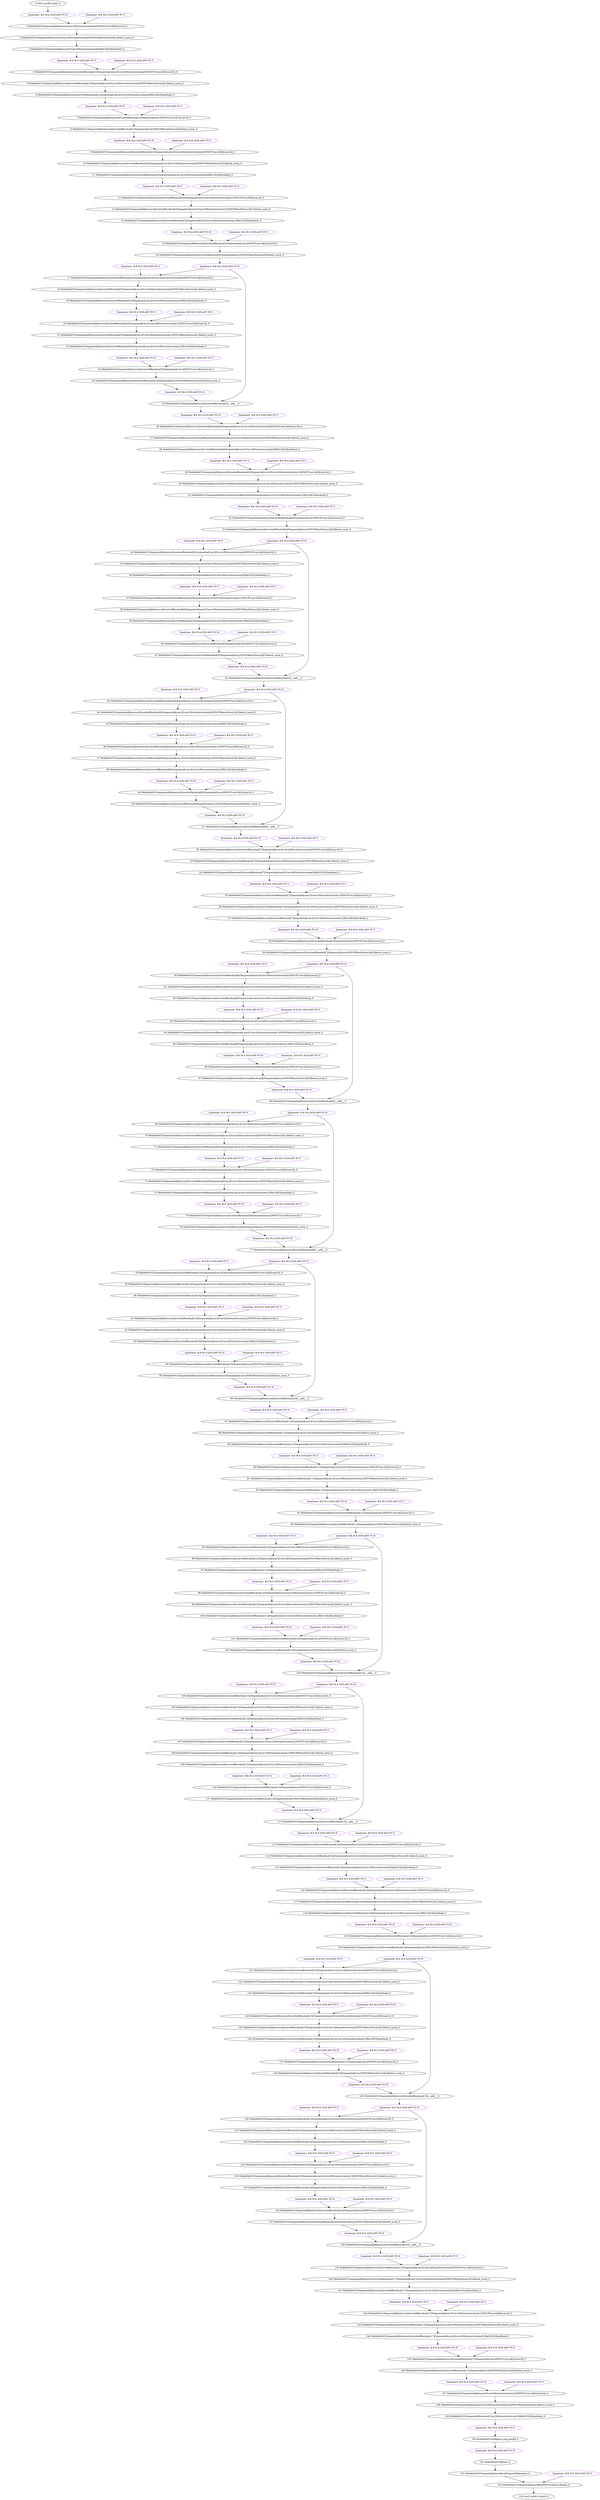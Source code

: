 strict digraph  {
"0 /nncf_model_input_0" [id=0, type=nncf_model_input];
"1 MobileNetV2/Sequential[features]/Conv2dNormActivation[0]/NNCFConv2d[0]/conv2d_0" [id=1, type=conv2d];
"2 MobileNetV2/Sequential[features]/Conv2dNormActivation[0]/NNCFBatchNorm2d[1]/batch_norm_0" [id=2, type=batch_norm];
"3 MobileNetV2/Sequential[features]/Conv2dNormActivation[0]/ReLU6[2]/hardtanh_0" [id=3, type=hardtanh];
"4 MobileNetV2/Sequential[features]/InvertedResidual[1]/Sequential[conv]/Conv2dNormActivation[0]/NNCFConv2d[0]/conv2d_0" [id=4, type=conv2d];
"5 MobileNetV2/Sequential[features]/InvertedResidual[1]/Sequential[conv]/Conv2dNormActivation[0]/NNCFBatchNorm2d[1]/batch_norm_0" [id=5, type=batch_norm];
"6 MobileNetV2/Sequential[features]/InvertedResidual[1]/Sequential[conv]/Conv2dNormActivation[0]/ReLU6[2]/hardtanh_0" [id=6, type=hardtanh];
"7 MobileNetV2/Sequential[features]/InvertedResidual[1]/Sequential[conv]/NNCFConv2d[1]/conv2d_0" [id=7, type=conv2d];
"8 MobileNetV2/Sequential[features]/InvertedResidual[1]/Sequential[conv]/NNCFBatchNorm2d[2]/batch_norm_0" [id=8, type=batch_norm];
"9 MobileNetV2/Sequential[features]/InvertedResidual[2]/Sequential[conv]/Conv2dNormActivation[0]/NNCFConv2d[0]/conv2d_0" [id=9, type=conv2d];
"10 MobileNetV2/Sequential[features]/InvertedResidual[2]/Sequential[conv]/Conv2dNormActivation[0]/NNCFBatchNorm2d[1]/batch_norm_0" [id=10, type=batch_norm];
"11 MobileNetV2/Sequential[features]/InvertedResidual[2]/Sequential[conv]/Conv2dNormActivation[0]/ReLU6[2]/hardtanh_0" [id=11, type=hardtanh];
"12 MobileNetV2/Sequential[features]/InvertedResidual[2]/Sequential[conv]/Conv2dNormActivation[1]/NNCFConv2d[0]/conv2d_0" [id=12, type=conv2d];
"13 MobileNetV2/Sequential[features]/InvertedResidual[2]/Sequential[conv]/Conv2dNormActivation[1]/NNCFBatchNorm2d[1]/batch_norm_0" [id=13, type=batch_norm];
"14 MobileNetV2/Sequential[features]/InvertedResidual[2]/Sequential[conv]/Conv2dNormActivation[1]/ReLU6[2]/hardtanh_0" [id=14, type=hardtanh];
"15 MobileNetV2/Sequential[features]/InvertedResidual[2]/Sequential[conv]/NNCFConv2d[2]/conv2d_0" [id=15, type=conv2d];
"16 MobileNetV2/Sequential[features]/InvertedResidual[2]/Sequential[conv]/NNCFBatchNorm2d[3]/batch_norm_0" [id=16, type=batch_norm];
"17 MobileNetV2/Sequential[features]/InvertedResidual[3]/Sequential[conv]/Conv2dNormActivation[0]/NNCFConv2d[0]/conv2d_0" [id=17, type=conv2d];
"18 MobileNetV2/Sequential[features]/InvertedResidual[3]/Sequential[conv]/Conv2dNormActivation[0]/NNCFBatchNorm2d[1]/batch_norm_0" [id=18, type=batch_norm];
"19 MobileNetV2/Sequential[features]/InvertedResidual[3]/Sequential[conv]/Conv2dNormActivation[0]/ReLU6[2]/hardtanh_0" [id=19, type=hardtanh];
"20 MobileNetV2/Sequential[features]/InvertedResidual[3]/Sequential[conv]/Conv2dNormActivation[1]/NNCFConv2d[0]/conv2d_0" [id=20, type=conv2d];
"21 MobileNetV2/Sequential[features]/InvertedResidual[3]/Sequential[conv]/Conv2dNormActivation[1]/NNCFBatchNorm2d[1]/batch_norm_0" [id=21, type=batch_norm];
"22 MobileNetV2/Sequential[features]/InvertedResidual[3]/Sequential[conv]/Conv2dNormActivation[1]/ReLU6[2]/hardtanh_0" [id=22, type=hardtanh];
"23 MobileNetV2/Sequential[features]/InvertedResidual[3]/Sequential[conv]/NNCFConv2d[2]/conv2d_0" [id=23, type=conv2d];
"24 MobileNetV2/Sequential[features]/InvertedResidual[3]/Sequential[conv]/NNCFBatchNorm2d[3]/batch_norm_0" [id=24, type=batch_norm];
"25 MobileNetV2/Sequential[features]/InvertedResidual[3]/__add___0" [id=25, type=__add__];
"26 MobileNetV2/Sequential[features]/InvertedResidual[4]/Sequential[conv]/Conv2dNormActivation[0]/NNCFConv2d[0]/conv2d_0" [id=26, type=conv2d];
"27 MobileNetV2/Sequential[features]/InvertedResidual[4]/Sequential[conv]/Conv2dNormActivation[0]/NNCFBatchNorm2d[1]/batch_norm_0" [id=27, type=batch_norm];
"28 MobileNetV2/Sequential[features]/InvertedResidual[4]/Sequential[conv]/Conv2dNormActivation[0]/ReLU6[2]/hardtanh_0" [id=28, type=hardtanh];
"29 MobileNetV2/Sequential[features]/InvertedResidual[4]/Sequential[conv]/Conv2dNormActivation[1]/NNCFConv2d[0]/conv2d_0" [id=29, type=conv2d];
"30 MobileNetV2/Sequential[features]/InvertedResidual[4]/Sequential[conv]/Conv2dNormActivation[1]/NNCFBatchNorm2d[1]/batch_norm_0" [id=30, type=batch_norm];
"31 MobileNetV2/Sequential[features]/InvertedResidual[4]/Sequential[conv]/Conv2dNormActivation[1]/ReLU6[2]/hardtanh_0" [id=31, type=hardtanh];
"32 MobileNetV2/Sequential[features]/InvertedResidual[4]/Sequential[conv]/NNCFConv2d[2]/conv2d_0" [id=32, type=conv2d];
"33 MobileNetV2/Sequential[features]/InvertedResidual[4]/Sequential[conv]/NNCFBatchNorm2d[3]/batch_norm_0" [id=33, type=batch_norm];
"34 MobileNetV2/Sequential[features]/InvertedResidual[5]/Sequential[conv]/Conv2dNormActivation[0]/NNCFConv2d[0]/conv2d_0" [id=34, type=conv2d];
"35 MobileNetV2/Sequential[features]/InvertedResidual[5]/Sequential[conv]/Conv2dNormActivation[0]/NNCFBatchNorm2d[1]/batch_norm_0" [id=35, type=batch_norm];
"36 MobileNetV2/Sequential[features]/InvertedResidual[5]/Sequential[conv]/Conv2dNormActivation[0]/ReLU6[2]/hardtanh_0" [id=36, type=hardtanh];
"37 MobileNetV2/Sequential[features]/InvertedResidual[5]/Sequential[conv]/Conv2dNormActivation[1]/NNCFConv2d[0]/conv2d_0" [id=37, type=conv2d];
"38 MobileNetV2/Sequential[features]/InvertedResidual[5]/Sequential[conv]/Conv2dNormActivation[1]/NNCFBatchNorm2d[1]/batch_norm_0" [id=38, type=batch_norm];
"39 MobileNetV2/Sequential[features]/InvertedResidual[5]/Sequential[conv]/Conv2dNormActivation[1]/ReLU6[2]/hardtanh_0" [id=39, type=hardtanh];
"40 MobileNetV2/Sequential[features]/InvertedResidual[5]/Sequential[conv]/NNCFConv2d[2]/conv2d_0" [id=40, type=conv2d];
"41 MobileNetV2/Sequential[features]/InvertedResidual[5]/Sequential[conv]/NNCFBatchNorm2d[3]/batch_norm_0" [id=41, type=batch_norm];
"42 MobileNetV2/Sequential[features]/InvertedResidual[5]/__add___0" [id=42, type=__add__];
"43 MobileNetV2/Sequential[features]/InvertedResidual[6]/Sequential[conv]/Conv2dNormActivation[0]/NNCFConv2d[0]/conv2d_0" [id=43, type=conv2d];
"44 MobileNetV2/Sequential[features]/InvertedResidual[6]/Sequential[conv]/Conv2dNormActivation[0]/NNCFBatchNorm2d[1]/batch_norm_0" [id=44, type=batch_norm];
"45 MobileNetV2/Sequential[features]/InvertedResidual[6]/Sequential[conv]/Conv2dNormActivation[0]/ReLU6[2]/hardtanh_0" [id=45, type=hardtanh];
"46 MobileNetV2/Sequential[features]/InvertedResidual[6]/Sequential[conv]/Conv2dNormActivation[1]/NNCFConv2d[0]/conv2d_0" [id=46, type=conv2d];
"47 MobileNetV2/Sequential[features]/InvertedResidual[6]/Sequential[conv]/Conv2dNormActivation[1]/NNCFBatchNorm2d[1]/batch_norm_0" [id=47, type=batch_norm];
"48 MobileNetV2/Sequential[features]/InvertedResidual[6]/Sequential[conv]/Conv2dNormActivation[1]/ReLU6[2]/hardtanh_0" [id=48, type=hardtanh];
"49 MobileNetV2/Sequential[features]/InvertedResidual[6]/Sequential[conv]/NNCFConv2d[2]/conv2d_0" [id=49, type=conv2d];
"50 MobileNetV2/Sequential[features]/InvertedResidual[6]/Sequential[conv]/NNCFBatchNorm2d[3]/batch_norm_0" [id=50, type=batch_norm];
"51 MobileNetV2/Sequential[features]/InvertedResidual[6]/__add___0" [id=51, type=__add__];
"52 MobileNetV2/Sequential[features]/InvertedResidual[7]/Sequential[conv]/Conv2dNormActivation[0]/NNCFConv2d[0]/conv2d_0" [id=52, type=conv2d];
"53 MobileNetV2/Sequential[features]/InvertedResidual[7]/Sequential[conv]/Conv2dNormActivation[0]/NNCFBatchNorm2d[1]/batch_norm_0" [id=53, type=batch_norm];
"54 MobileNetV2/Sequential[features]/InvertedResidual[7]/Sequential[conv]/Conv2dNormActivation[0]/ReLU6[2]/hardtanh_0" [id=54, type=hardtanh];
"55 MobileNetV2/Sequential[features]/InvertedResidual[7]/Sequential[conv]/Conv2dNormActivation[1]/NNCFConv2d[0]/conv2d_0" [id=55, type=conv2d];
"56 MobileNetV2/Sequential[features]/InvertedResidual[7]/Sequential[conv]/Conv2dNormActivation[1]/NNCFBatchNorm2d[1]/batch_norm_0" [id=56, type=batch_norm];
"57 MobileNetV2/Sequential[features]/InvertedResidual[7]/Sequential[conv]/Conv2dNormActivation[1]/ReLU6[2]/hardtanh_0" [id=57, type=hardtanh];
"58 MobileNetV2/Sequential[features]/InvertedResidual[7]/Sequential[conv]/NNCFConv2d[2]/conv2d_0" [id=58, type=conv2d];
"59 MobileNetV2/Sequential[features]/InvertedResidual[7]/Sequential[conv]/NNCFBatchNorm2d[3]/batch_norm_0" [id=59, type=batch_norm];
"60 MobileNetV2/Sequential[features]/InvertedResidual[8]/Sequential[conv]/Conv2dNormActivation[0]/NNCFConv2d[0]/conv2d_0" [id=60, type=conv2d];
"61 MobileNetV2/Sequential[features]/InvertedResidual[8]/Sequential[conv]/Conv2dNormActivation[0]/NNCFBatchNorm2d[1]/batch_norm_0" [id=61, type=batch_norm];
"62 MobileNetV2/Sequential[features]/InvertedResidual[8]/Sequential[conv]/Conv2dNormActivation[0]/ReLU6[2]/hardtanh_0" [id=62, type=hardtanh];
"63 MobileNetV2/Sequential[features]/InvertedResidual[8]/Sequential[conv]/Conv2dNormActivation[1]/NNCFConv2d[0]/conv2d_0" [id=63, type=conv2d];
"64 MobileNetV2/Sequential[features]/InvertedResidual[8]/Sequential[conv]/Conv2dNormActivation[1]/NNCFBatchNorm2d[1]/batch_norm_0" [id=64, type=batch_norm];
"65 MobileNetV2/Sequential[features]/InvertedResidual[8]/Sequential[conv]/Conv2dNormActivation[1]/ReLU6[2]/hardtanh_0" [id=65, type=hardtanh];
"66 MobileNetV2/Sequential[features]/InvertedResidual[8]/Sequential[conv]/NNCFConv2d[2]/conv2d_0" [id=66, type=conv2d];
"67 MobileNetV2/Sequential[features]/InvertedResidual[8]/Sequential[conv]/NNCFBatchNorm2d[3]/batch_norm_0" [id=67, type=batch_norm];
"68 MobileNetV2/Sequential[features]/InvertedResidual[8]/__add___0" [id=68, type=__add__];
"69 MobileNetV2/Sequential[features]/InvertedResidual[9]/Sequential[conv]/Conv2dNormActivation[0]/NNCFConv2d[0]/conv2d_0" [id=69, type=conv2d];
"70 MobileNetV2/Sequential[features]/InvertedResidual[9]/Sequential[conv]/Conv2dNormActivation[0]/NNCFBatchNorm2d[1]/batch_norm_0" [id=70, type=batch_norm];
"71 MobileNetV2/Sequential[features]/InvertedResidual[9]/Sequential[conv]/Conv2dNormActivation[0]/ReLU6[2]/hardtanh_0" [id=71, type=hardtanh];
"72 MobileNetV2/Sequential[features]/InvertedResidual[9]/Sequential[conv]/Conv2dNormActivation[1]/NNCFConv2d[0]/conv2d_0" [id=72, type=conv2d];
"73 MobileNetV2/Sequential[features]/InvertedResidual[9]/Sequential[conv]/Conv2dNormActivation[1]/NNCFBatchNorm2d[1]/batch_norm_0" [id=73, type=batch_norm];
"74 MobileNetV2/Sequential[features]/InvertedResidual[9]/Sequential[conv]/Conv2dNormActivation[1]/ReLU6[2]/hardtanh_0" [id=74, type=hardtanh];
"75 MobileNetV2/Sequential[features]/InvertedResidual[9]/Sequential[conv]/NNCFConv2d[2]/conv2d_0" [id=75, type=conv2d];
"76 MobileNetV2/Sequential[features]/InvertedResidual[9]/Sequential[conv]/NNCFBatchNorm2d[3]/batch_norm_0" [id=76, type=batch_norm];
"77 MobileNetV2/Sequential[features]/InvertedResidual[9]/__add___0" [id=77, type=__add__];
"78 MobileNetV2/Sequential[features]/InvertedResidual[10]/Sequential[conv]/Conv2dNormActivation[0]/NNCFConv2d[0]/conv2d_0" [id=78, type=conv2d];
"79 MobileNetV2/Sequential[features]/InvertedResidual[10]/Sequential[conv]/Conv2dNormActivation[0]/NNCFBatchNorm2d[1]/batch_norm_0" [id=79, type=batch_norm];
"80 MobileNetV2/Sequential[features]/InvertedResidual[10]/Sequential[conv]/Conv2dNormActivation[0]/ReLU6[2]/hardtanh_0" [id=80, type=hardtanh];
"81 MobileNetV2/Sequential[features]/InvertedResidual[10]/Sequential[conv]/Conv2dNormActivation[1]/NNCFConv2d[0]/conv2d_0" [id=81, type=conv2d];
"82 MobileNetV2/Sequential[features]/InvertedResidual[10]/Sequential[conv]/Conv2dNormActivation[1]/NNCFBatchNorm2d[1]/batch_norm_0" [id=82, type=batch_norm];
"83 MobileNetV2/Sequential[features]/InvertedResidual[10]/Sequential[conv]/Conv2dNormActivation[1]/ReLU6[2]/hardtanh_0" [id=83, type=hardtanh];
"84 MobileNetV2/Sequential[features]/InvertedResidual[10]/Sequential[conv]/NNCFConv2d[2]/conv2d_0" [id=84, type=conv2d];
"85 MobileNetV2/Sequential[features]/InvertedResidual[10]/Sequential[conv]/NNCFBatchNorm2d[3]/batch_norm_0" [id=85, type=batch_norm];
"86 MobileNetV2/Sequential[features]/InvertedResidual[10]/__add___0" [id=86, type=__add__];
"87 MobileNetV2/Sequential[features]/InvertedResidual[11]/Sequential[conv]/Conv2dNormActivation[0]/NNCFConv2d[0]/conv2d_0" [id=87, type=conv2d];
"88 MobileNetV2/Sequential[features]/InvertedResidual[11]/Sequential[conv]/Conv2dNormActivation[0]/NNCFBatchNorm2d[1]/batch_norm_0" [id=88, type=batch_norm];
"89 MobileNetV2/Sequential[features]/InvertedResidual[11]/Sequential[conv]/Conv2dNormActivation[0]/ReLU6[2]/hardtanh_0" [id=89, type=hardtanh];
"90 MobileNetV2/Sequential[features]/InvertedResidual[11]/Sequential[conv]/Conv2dNormActivation[1]/NNCFConv2d[0]/conv2d_0" [id=90, type=conv2d];
"91 MobileNetV2/Sequential[features]/InvertedResidual[11]/Sequential[conv]/Conv2dNormActivation[1]/NNCFBatchNorm2d[1]/batch_norm_0" [id=91, type=batch_norm];
"92 MobileNetV2/Sequential[features]/InvertedResidual[11]/Sequential[conv]/Conv2dNormActivation[1]/ReLU6[2]/hardtanh_0" [id=92, type=hardtanh];
"93 MobileNetV2/Sequential[features]/InvertedResidual[11]/Sequential[conv]/NNCFConv2d[2]/conv2d_0" [id=93, type=conv2d];
"94 MobileNetV2/Sequential[features]/InvertedResidual[11]/Sequential[conv]/NNCFBatchNorm2d[3]/batch_norm_0" [id=94, type=batch_norm];
"95 MobileNetV2/Sequential[features]/InvertedResidual[12]/Sequential[conv]/Conv2dNormActivation[0]/NNCFConv2d[0]/conv2d_0" [id=95, type=conv2d];
"96 MobileNetV2/Sequential[features]/InvertedResidual[12]/Sequential[conv]/Conv2dNormActivation[0]/NNCFBatchNorm2d[1]/batch_norm_0" [id=96, type=batch_norm];
"97 MobileNetV2/Sequential[features]/InvertedResidual[12]/Sequential[conv]/Conv2dNormActivation[0]/ReLU6[2]/hardtanh_0" [id=97, type=hardtanh];
"98 MobileNetV2/Sequential[features]/InvertedResidual[12]/Sequential[conv]/Conv2dNormActivation[1]/NNCFConv2d[0]/conv2d_0" [id=98, type=conv2d];
"99 MobileNetV2/Sequential[features]/InvertedResidual[12]/Sequential[conv]/Conv2dNormActivation[1]/NNCFBatchNorm2d[1]/batch_norm_0" [id=99, type=batch_norm];
"100 MobileNetV2/Sequential[features]/InvertedResidual[12]/Sequential[conv]/Conv2dNormActivation[1]/ReLU6[2]/hardtanh_0" [id=100, type=hardtanh];
"101 MobileNetV2/Sequential[features]/InvertedResidual[12]/Sequential[conv]/NNCFConv2d[2]/conv2d_0" [id=101, type=conv2d];
"102 MobileNetV2/Sequential[features]/InvertedResidual[12]/Sequential[conv]/NNCFBatchNorm2d[3]/batch_norm_0" [id=102, type=batch_norm];
"103 MobileNetV2/Sequential[features]/InvertedResidual[12]/__add___0" [id=103, type=__add__];
"104 MobileNetV2/Sequential[features]/InvertedResidual[13]/Sequential[conv]/Conv2dNormActivation[0]/NNCFConv2d[0]/conv2d_0" [id=104, type=conv2d];
"105 MobileNetV2/Sequential[features]/InvertedResidual[13]/Sequential[conv]/Conv2dNormActivation[0]/NNCFBatchNorm2d[1]/batch_norm_0" [id=105, type=batch_norm];
"106 MobileNetV2/Sequential[features]/InvertedResidual[13]/Sequential[conv]/Conv2dNormActivation[0]/ReLU6[2]/hardtanh_0" [id=106, type=hardtanh];
"107 MobileNetV2/Sequential[features]/InvertedResidual[13]/Sequential[conv]/Conv2dNormActivation[1]/NNCFConv2d[0]/conv2d_0" [id=107, type=conv2d];
"108 MobileNetV2/Sequential[features]/InvertedResidual[13]/Sequential[conv]/Conv2dNormActivation[1]/NNCFBatchNorm2d[1]/batch_norm_0" [id=108, type=batch_norm];
"109 MobileNetV2/Sequential[features]/InvertedResidual[13]/Sequential[conv]/Conv2dNormActivation[1]/ReLU6[2]/hardtanh_0" [id=109, type=hardtanh];
"110 MobileNetV2/Sequential[features]/InvertedResidual[13]/Sequential[conv]/NNCFConv2d[2]/conv2d_0" [id=110, type=conv2d];
"111 MobileNetV2/Sequential[features]/InvertedResidual[13]/Sequential[conv]/NNCFBatchNorm2d[3]/batch_norm_0" [id=111, type=batch_norm];
"112 MobileNetV2/Sequential[features]/InvertedResidual[13]/__add___0" [id=112, type=__add__];
"113 MobileNetV2/Sequential[features]/InvertedResidual[14]/Sequential[conv]/Conv2dNormActivation[0]/NNCFConv2d[0]/conv2d_0" [id=113, type=conv2d];
"114 MobileNetV2/Sequential[features]/InvertedResidual[14]/Sequential[conv]/Conv2dNormActivation[0]/NNCFBatchNorm2d[1]/batch_norm_0" [id=114, type=batch_norm];
"115 MobileNetV2/Sequential[features]/InvertedResidual[14]/Sequential[conv]/Conv2dNormActivation[0]/ReLU6[2]/hardtanh_0" [id=115, type=hardtanh];
"116 MobileNetV2/Sequential[features]/InvertedResidual[14]/Sequential[conv]/Conv2dNormActivation[1]/NNCFConv2d[0]/conv2d_0" [id=116, type=conv2d];
"117 MobileNetV2/Sequential[features]/InvertedResidual[14]/Sequential[conv]/Conv2dNormActivation[1]/NNCFBatchNorm2d[1]/batch_norm_0" [id=117, type=batch_norm];
"118 MobileNetV2/Sequential[features]/InvertedResidual[14]/Sequential[conv]/Conv2dNormActivation[1]/ReLU6[2]/hardtanh_0" [id=118, type=hardtanh];
"119 MobileNetV2/Sequential[features]/InvertedResidual[14]/Sequential[conv]/NNCFConv2d[2]/conv2d_0" [id=119, type=conv2d];
"120 MobileNetV2/Sequential[features]/InvertedResidual[14]/Sequential[conv]/NNCFBatchNorm2d[3]/batch_norm_0" [id=120, type=batch_norm];
"121 MobileNetV2/Sequential[features]/InvertedResidual[15]/Sequential[conv]/Conv2dNormActivation[0]/NNCFConv2d[0]/conv2d_0" [id=121, type=conv2d];
"122 MobileNetV2/Sequential[features]/InvertedResidual[15]/Sequential[conv]/Conv2dNormActivation[0]/NNCFBatchNorm2d[1]/batch_norm_0" [id=122, type=batch_norm];
"123 MobileNetV2/Sequential[features]/InvertedResidual[15]/Sequential[conv]/Conv2dNormActivation[0]/ReLU6[2]/hardtanh_0" [id=123, type=hardtanh];
"124 MobileNetV2/Sequential[features]/InvertedResidual[15]/Sequential[conv]/Conv2dNormActivation[1]/NNCFConv2d[0]/conv2d_0" [id=124, type=conv2d];
"125 MobileNetV2/Sequential[features]/InvertedResidual[15]/Sequential[conv]/Conv2dNormActivation[1]/NNCFBatchNorm2d[1]/batch_norm_0" [id=125, type=batch_norm];
"126 MobileNetV2/Sequential[features]/InvertedResidual[15]/Sequential[conv]/Conv2dNormActivation[1]/ReLU6[2]/hardtanh_0" [id=126, type=hardtanh];
"127 MobileNetV2/Sequential[features]/InvertedResidual[15]/Sequential[conv]/NNCFConv2d[2]/conv2d_0" [id=127, type=conv2d];
"128 MobileNetV2/Sequential[features]/InvertedResidual[15]/Sequential[conv]/NNCFBatchNorm2d[3]/batch_norm_0" [id=128, type=batch_norm];
"129 MobileNetV2/Sequential[features]/InvertedResidual[15]/__add___0" [id=129, type=__add__];
"130 MobileNetV2/Sequential[features]/InvertedResidual[16]/Sequential[conv]/Conv2dNormActivation[0]/NNCFConv2d[0]/conv2d_0" [id=130, type=conv2d];
"131 MobileNetV2/Sequential[features]/InvertedResidual[16]/Sequential[conv]/Conv2dNormActivation[0]/NNCFBatchNorm2d[1]/batch_norm_0" [id=131, type=batch_norm];
"132 MobileNetV2/Sequential[features]/InvertedResidual[16]/Sequential[conv]/Conv2dNormActivation[0]/ReLU6[2]/hardtanh_0" [id=132, type=hardtanh];
"133 MobileNetV2/Sequential[features]/InvertedResidual[16]/Sequential[conv]/Conv2dNormActivation[1]/NNCFConv2d[0]/conv2d_0" [id=133, type=conv2d];
"134 MobileNetV2/Sequential[features]/InvertedResidual[16]/Sequential[conv]/Conv2dNormActivation[1]/NNCFBatchNorm2d[1]/batch_norm_0" [id=134, type=batch_norm];
"135 MobileNetV2/Sequential[features]/InvertedResidual[16]/Sequential[conv]/Conv2dNormActivation[1]/ReLU6[2]/hardtanh_0" [id=135, type=hardtanh];
"136 MobileNetV2/Sequential[features]/InvertedResidual[16]/Sequential[conv]/NNCFConv2d[2]/conv2d_0" [id=136, type=conv2d];
"137 MobileNetV2/Sequential[features]/InvertedResidual[16]/Sequential[conv]/NNCFBatchNorm2d[3]/batch_norm_0" [id=137, type=batch_norm];
"138 MobileNetV2/Sequential[features]/InvertedResidual[16]/__add___0" [id=138, type=__add__];
"139 MobileNetV2/Sequential[features]/InvertedResidual[17]/Sequential[conv]/Conv2dNormActivation[0]/NNCFConv2d[0]/conv2d_0" [id=139, type=conv2d];
"140 MobileNetV2/Sequential[features]/InvertedResidual[17]/Sequential[conv]/Conv2dNormActivation[0]/NNCFBatchNorm2d[1]/batch_norm_0" [id=140, type=batch_norm];
"141 MobileNetV2/Sequential[features]/InvertedResidual[17]/Sequential[conv]/Conv2dNormActivation[0]/ReLU6[2]/hardtanh_0" [id=141, type=hardtanh];
"142 MobileNetV2/Sequential[features]/InvertedResidual[17]/Sequential[conv]/Conv2dNormActivation[1]/NNCFConv2d[0]/conv2d_0" [id=142, type=conv2d];
"143 MobileNetV2/Sequential[features]/InvertedResidual[17]/Sequential[conv]/Conv2dNormActivation[1]/NNCFBatchNorm2d[1]/batch_norm_0" [id=143, type=batch_norm];
"144 MobileNetV2/Sequential[features]/InvertedResidual[17]/Sequential[conv]/Conv2dNormActivation[1]/ReLU6[2]/hardtanh_0" [id=144, type=hardtanh];
"145 MobileNetV2/Sequential[features]/InvertedResidual[17]/Sequential[conv]/NNCFConv2d[2]/conv2d_0" [id=145, type=conv2d];
"146 MobileNetV2/Sequential[features]/InvertedResidual[17]/Sequential[conv]/NNCFBatchNorm2d[3]/batch_norm_0" [id=146, type=batch_norm];
"147 MobileNetV2/Sequential[features]/Conv2dNormActivation[18]/NNCFConv2d[0]/conv2d_0" [id=147, type=conv2d];
"148 MobileNetV2/Sequential[features]/Conv2dNormActivation[18]/NNCFBatchNorm2d[1]/batch_norm_0" [id=148, type=batch_norm];
"149 MobileNetV2/Sequential[features]/Conv2dNormActivation[18]/ReLU6[2]/hardtanh_0" [id=149, type=hardtanh];
"150 MobileNetV2/adaptive_avg_pool2d_0" [id=150, type=adaptive_avg_pool2d];
"151 MobileNetV2/flatten_0" [id=151, type=flatten];
"152 MobileNetV2/Sequential[classifier]/Dropout[0]/dropout_0" [id=152, type=dropout];
"153 MobileNetV2/Sequential[classifier]/NNCFLinear[1]/linear_0" [id=153, type=linear];
"154 /nncf_model_output_0" [id=154, type=nncf_model_output];
"/nncf_model_input_0|OUT" [color=purple, id=0, label="Quantizer: B:8 M:A SGN:ANY PC:N"];
"MobileNetV2/Sequential[features]/Conv2dNormActivation[0]/NNCFConv2d[0]/conv2d_0|WEIGHT" [color=purple, id=1, label="Quantizer: B:8 M:S SGN:ANY PC:Y"];
"MobileNetV2/Sequential[features]/Conv2dNormActivation[0]/ReLU6[2]/hardtanh_0|OUT" [color=purple, id=3, label="Quantizer: B:8 M:S SGN:ANY PC:Y"];
"MobileNetV2/Sequential[features]/InvertedResidual[1]/Sequential[conv]/Conv2dNormActivation[0]/NNCFConv2d[0]/conv2d_0|WEIGHT" [color=purple, id=4, label="Quantizer: B:8 M:S SGN:ANY PC:Y"];
"MobileNetV2/Sequential[features]/InvertedResidual[1]/Sequential[conv]/Conv2dNormActivation[0]/ReLU6[2]/hardtanh_0|OUT" [color=purple, id=6, label="Quantizer: B:8 M:A SGN:ANY PC:N"];
"MobileNetV2/Sequential[features]/InvertedResidual[1]/Sequential[conv]/NNCFConv2d[1]/conv2d_0|WEIGHT" [color=purple, id=7, label="Quantizer: B:8 M:S SGN:ANY PC:Y"];
"MobileNetV2/Sequential[features]/InvertedResidual[1]/Sequential[conv]/NNCFBatchNorm2d[2]/batch_norm_0|OUT" [color=purple, id=8, label="Quantizer: B:8 M:A SGN:ANY PC:N"];
"MobileNetV2/Sequential[features]/InvertedResidual[2]/Sequential[conv]/Conv2dNormActivation[0]/NNCFConv2d[0]/conv2d_0|WEIGHT" [color=purple, id=9, label="Quantizer: B:8 M:S SGN:ANY PC:Y"];
"MobileNetV2/Sequential[features]/InvertedResidual[2]/Sequential[conv]/Conv2dNormActivation[0]/ReLU6[2]/hardtanh_0|OUT" [color=purple, id=11, label="Quantizer: B:8 M:S SGN:ANY PC:Y"];
"MobileNetV2/Sequential[features]/InvertedResidual[2]/Sequential[conv]/Conv2dNormActivation[1]/NNCFConv2d[0]/conv2d_0|WEIGHT" [color=purple, id=12, label="Quantizer: B:8 M:S SGN:ANY PC:Y"];
"MobileNetV2/Sequential[features]/InvertedResidual[2]/Sequential[conv]/Conv2dNormActivation[1]/ReLU6[2]/hardtanh_0|OUT" [color=purple, id=14, label="Quantizer: B:8 M:A SGN:ANY PC:N"];
"MobileNetV2/Sequential[features]/InvertedResidual[2]/Sequential[conv]/NNCFConv2d[2]/conv2d_0|WEIGHT" [color=purple, id=15, label="Quantizer: B:8 M:S SGN:ANY PC:Y"];
"MobileNetV2/Sequential[features]/InvertedResidual[2]/Sequential[conv]/NNCFBatchNorm2d[3]/batch_norm_0|OUT" [color=purple, id=16, label="Quantizer: B:8 M:A SGN:ANY PC:N"];
"MobileNetV2/Sequential[features]/InvertedResidual[3]/Sequential[conv]/Conv2dNormActivation[0]/NNCFConv2d[0]/conv2d_0|WEIGHT" [color=purple, id=17, label="Quantizer: B:8 M:S SGN:ANY PC:Y"];
"MobileNetV2/Sequential[features]/InvertedResidual[3]/Sequential[conv]/Conv2dNormActivation[0]/ReLU6[2]/hardtanh_0|OUT" [color=purple, id=19, label="Quantizer: B:8 M:S SGN:ANY PC:Y"];
"MobileNetV2/Sequential[features]/InvertedResidual[3]/Sequential[conv]/Conv2dNormActivation[1]/NNCFConv2d[0]/conv2d_0|WEIGHT" [color=purple, id=20, label="Quantizer: B:8 M:S SGN:ANY PC:Y"];
"MobileNetV2/Sequential[features]/InvertedResidual[3]/Sequential[conv]/Conv2dNormActivation[1]/ReLU6[2]/hardtanh_0|OUT" [color=purple, id=22, label="Quantizer: B:8 M:A SGN:ANY PC:N"];
"MobileNetV2/Sequential[features]/InvertedResidual[3]/Sequential[conv]/NNCFConv2d[2]/conv2d_0|WEIGHT" [color=purple, id=23, label="Quantizer: B:8 M:S SGN:ANY PC:Y"];
"MobileNetV2/Sequential[features]/InvertedResidual[3]/Sequential[conv]/NNCFBatchNorm2d[3]/batch_norm_0|OUT" [color=purple, id=24, label="Quantizer: B:8 M:A SGN:ANY PC:N"];
"MobileNetV2/Sequential[features]/InvertedResidual[3]/__add___0|OUT" [color=purple, id=25, label="Quantizer: B:8 M:A SGN:ANY PC:N"];
"MobileNetV2/Sequential[features]/InvertedResidual[4]/Sequential[conv]/Conv2dNormActivation[0]/NNCFConv2d[0]/conv2d_0|WEIGHT" [color=purple, id=26, label="Quantizer: B:8 M:S SGN:ANY PC:Y"];
"MobileNetV2/Sequential[features]/InvertedResidual[4]/Sequential[conv]/Conv2dNormActivation[0]/ReLU6[2]/hardtanh_0|OUT" [color=purple, id=28, label="Quantizer: B:8 M:S SGN:ANY PC:Y"];
"MobileNetV2/Sequential[features]/InvertedResidual[4]/Sequential[conv]/Conv2dNormActivation[1]/NNCFConv2d[0]/conv2d_0|WEIGHT" [color=purple, id=29, label="Quantizer: B:8 M:S SGN:ANY PC:Y"];
"MobileNetV2/Sequential[features]/InvertedResidual[4]/Sequential[conv]/Conv2dNormActivation[1]/ReLU6[2]/hardtanh_0|OUT" [color=purple, id=31, label="Quantizer: B:8 M:A SGN:ANY PC:N"];
"MobileNetV2/Sequential[features]/InvertedResidual[4]/Sequential[conv]/NNCFConv2d[2]/conv2d_0|WEIGHT" [color=purple, id=32, label="Quantizer: B:8 M:S SGN:ANY PC:Y"];
"MobileNetV2/Sequential[features]/InvertedResidual[4]/Sequential[conv]/NNCFBatchNorm2d[3]/batch_norm_0|OUT" [color=purple, id=33, label="Quantizer: B:8 M:A SGN:ANY PC:N"];
"MobileNetV2/Sequential[features]/InvertedResidual[5]/Sequential[conv]/Conv2dNormActivation[0]/NNCFConv2d[0]/conv2d_0|WEIGHT" [color=purple, id=34, label="Quantizer: B:8 M:S SGN:ANY PC:Y"];
"MobileNetV2/Sequential[features]/InvertedResidual[5]/Sequential[conv]/Conv2dNormActivation[0]/ReLU6[2]/hardtanh_0|OUT" [color=purple, id=36, label="Quantizer: B:8 M:S SGN:ANY PC:Y"];
"MobileNetV2/Sequential[features]/InvertedResidual[5]/Sequential[conv]/Conv2dNormActivation[1]/NNCFConv2d[0]/conv2d_0|WEIGHT" [color=purple, id=37, label="Quantizer: B:8 M:S SGN:ANY PC:Y"];
"MobileNetV2/Sequential[features]/InvertedResidual[5]/Sequential[conv]/Conv2dNormActivation[1]/ReLU6[2]/hardtanh_0|OUT" [color=purple, id=39, label="Quantizer: B:8 M:A SGN:ANY PC:N"];
"MobileNetV2/Sequential[features]/InvertedResidual[5]/Sequential[conv]/NNCFConv2d[2]/conv2d_0|WEIGHT" [color=purple, id=40, label="Quantizer: B:8 M:S SGN:ANY PC:Y"];
"MobileNetV2/Sequential[features]/InvertedResidual[5]/Sequential[conv]/NNCFBatchNorm2d[3]/batch_norm_0|OUT" [color=purple, id=41, label="Quantizer: B:8 M:A SGN:ANY PC:N"];
"MobileNetV2/Sequential[features]/InvertedResidual[5]/__add___0|OUT" [color=purple, id=42, label="Quantizer: B:8 M:A SGN:ANY PC:N"];
"MobileNetV2/Sequential[features]/InvertedResidual[6]/Sequential[conv]/Conv2dNormActivation[0]/NNCFConv2d[0]/conv2d_0|WEIGHT" [color=purple, id=43, label="Quantizer: B:8 M:S SGN:ANY PC:Y"];
"MobileNetV2/Sequential[features]/InvertedResidual[6]/Sequential[conv]/Conv2dNormActivation[0]/ReLU6[2]/hardtanh_0|OUT" [color=purple, id=45, label="Quantizer: B:8 M:S SGN:ANY PC:Y"];
"MobileNetV2/Sequential[features]/InvertedResidual[6]/Sequential[conv]/Conv2dNormActivation[1]/NNCFConv2d[0]/conv2d_0|WEIGHT" [color=purple, id=46, label="Quantizer: B:8 M:S SGN:ANY PC:Y"];
"MobileNetV2/Sequential[features]/InvertedResidual[6]/Sequential[conv]/Conv2dNormActivation[1]/ReLU6[2]/hardtanh_0|OUT" [color=purple, id=48, label="Quantizer: B:8 M:A SGN:ANY PC:N"];
"MobileNetV2/Sequential[features]/InvertedResidual[6]/Sequential[conv]/NNCFConv2d[2]/conv2d_0|WEIGHT" [color=purple, id=49, label="Quantizer: B:8 M:S SGN:ANY PC:Y"];
"MobileNetV2/Sequential[features]/InvertedResidual[6]/Sequential[conv]/NNCFBatchNorm2d[3]/batch_norm_0|OUT" [color=purple, id=50, label="Quantizer: B:8 M:A SGN:ANY PC:N"];
"MobileNetV2/Sequential[features]/InvertedResidual[6]/__add___0|OUT" [color=purple, id=51, label="Quantizer: B:8 M:A SGN:ANY PC:N"];
"MobileNetV2/Sequential[features]/InvertedResidual[7]/Sequential[conv]/Conv2dNormActivation[0]/NNCFConv2d[0]/conv2d_0|WEIGHT" [color=purple, id=52, label="Quantizer: B:8 M:S SGN:ANY PC:Y"];
"MobileNetV2/Sequential[features]/InvertedResidual[7]/Sequential[conv]/Conv2dNormActivation[0]/ReLU6[2]/hardtanh_0|OUT" [color=purple, id=54, label="Quantizer: B:8 M:S SGN:ANY PC:Y"];
"MobileNetV2/Sequential[features]/InvertedResidual[7]/Sequential[conv]/Conv2dNormActivation[1]/NNCFConv2d[0]/conv2d_0|WEIGHT" [color=purple, id=55, label="Quantizer: B:8 M:S SGN:ANY PC:Y"];
"MobileNetV2/Sequential[features]/InvertedResidual[7]/Sequential[conv]/Conv2dNormActivation[1]/ReLU6[2]/hardtanh_0|OUT" [color=purple, id=57, label="Quantizer: B:8 M:A SGN:ANY PC:N"];
"MobileNetV2/Sequential[features]/InvertedResidual[7]/Sequential[conv]/NNCFConv2d[2]/conv2d_0|WEIGHT" [color=purple, id=58, label="Quantizer: B:8 M:S SGN:ANY PC:Y"];
"MobileNetV2/Sequential[features]/InvertedResidual[7]/Sequential[conv]/NNCFBatchNorm2d[3]/batch_norm_0|OUT" [color=purple, id=59, label="Quantizer: B:8 M:A SGN:ANY PC:N"];
"MobileNetV2/Sequential[features]/InvertedResidual[8]/Sequential[conv]/Conv2dNormActivation[0]/NNCFConv2d[0]/conv2d_0|WEIGHT" [color=purple, id=60, label="Quantizer: B:8 M:S SGN:ANY PC:Y"];
"MobileNetV2/Sequential[features]/InvertedResidual[8]/Sequential[conv]/Conv2dNormActivation[0]/ReLU6[2]/hardtanh_0|OUT" [color=purple, id=62, label="Quantizer: B:8 M:S SGN:ANY PC:Y"];
"MobileNetV2/Sequential[features]/InvertedResidual[8]/Sequential[conv]/Conv2dNormActivation[1]/NNCFConv2d[0]/conv2d_0|WEIGHT" [color=purple, id=63, label="Quantizer: B:8 M:S SGN:ANY PC:Y"];
"MobileNetV2/Sequential[features]/InvertedResidual[8]/Sequential[conv]/Conv2dNormActivation[1]/ReLU6[2]/hardtanh_0|OUT" [color=purple, id=65, label="Quantizer: B:8 M:A SGN:ANY PC:N"];
"MobileNetV2/Sequential[features]/InvertedResidual[8]/Sequential[conv]/NNCFConv2d[2]/conv2d_0|WEIGHT" [color=purple, id=66, label="Quantizer: B:8 M:S SGN:ANY PC:Y"];
"MobileNetV2/Sequential[features]/InvertedResidual[8]/Sequential[conv]/NNCFBatchNorm2d[3]/batch_norm_0|OUT" [color=purple, id=67, label="Quantizer: B:8 M:A SGN:ANY PC:N"];
"MobileNetV2/Sequential[features]/InvertedResidual[8]/__add___0|OUT" [color=purple, id=68, label="Quantizer: B:8 M:A SGN:ANY PC:N"];
"MobileNetV2/Sequential[features]/InvertedResidual[9]/Sequential[conv]/Conv2dNormActivation[0]/NNCFConv2d[0]/conv2d_0|WEIGHT" [color=purple, id=69, label="Quantizer: B:8 M:S SGN:ANY PC:Y"];
"MobileNetV2/Sequential[features]/InvertedResidual[9]/Sequential[conv]/Conv2dNormActivation[0]/ReLU6[2]/hardtanh_0|OUT" [color=purple, id=71, label="Quantizer: B:8 M:S SGN:ANY PC:Y"];
"MobileNetV2/Sequential[features]/InvertedResidual[9]/Sequential[conv]/Conv2dNormActivation[1]/NNCFConv2d[0]/conv2d_0|WEIGHT" [color=purple, id=72, label="Quantizer: B:8 M:S SGN:ANY PC:Y"];
"MobileNetV2/Sequential[features]/InvertedResidual[9]/Sequential[conv]/Conv2dNormActivation[1]/ReLU6[2]/hardtanh_0|OUT" [color=purple, id=74, label="Quantizer: B:8 M:A SGN:ANY PC:N"];
"MobileNetV2/Sequential[features]/InvertedResidual[9]/Sequential[conv]/NNCFConv2d[2]/conv2d_0|WEIGHT" [color=purple, id=75, label="Quantizer: B:8 M:S SGN:ANY PC:Y"];
"MobileNetV2/Sequential[features]/InvertedResidual[9]/Sequential[conv]/NNCFBatchNorm2d[3]/batch_norm_0|OUT" [color=purple, id=76, label="Quantizer: B:8 M:A SGN:ANY PC:N"];
"MobileNetV2/Sequential[features]/InvertedResidual[9]/__add___0|OUT" [color=purple, id=77, label="Quantizer: B:8 M:A SGN:ANY PC:N"];
"MobileNetV2/Sequential[features]/InvertedResidual[10]/Sequential[conv]/Conv2dNormActivation[0]/NNCFConv2d[0]/conv2d_0|WEIGHT" [color=purple, id=78, label="Quantizer: B:8 M:S SGN:ANY PC:Y"];
"MobileNetV2/Sequential[features]/InvertedResidual[10]/Sequential[conv]/Conv2dNormActivation[0]/ReLU6[2]/hardtanh_0|OUT" [color=purple, id=80, label="Quantizer: B:8 M:S SGN:ANY PC:Y"];
"MobileNetV2/Sequential[features]/InvertedResidual[10]/Sequential[conv]/Conv2dNormActivation[1]/NNCFConv2d[0]/conv2d_0|WEIGHT" [color=purple, id=81, label="Quantizer: B:8 M:S SGN:ANY PC:Y"];
"MobileNetV2/Sequential[features]/InvertedResidual[10]/Sequential[conv]/Conv2dNormActivation[1]/ReLU6[2]/hardtanh_0|OUT" [color=purple, id=83, label="Quantizer: B:8 M:A SGN:ANY PC:N"];
"MobileNetV2/Sequential[features]/InvertedResidual[10]/Sequential[conv]/NNCFConv2d[2]/conv2d_0|WEIGHT" [color=purple, id=84, label="Quantizer: B:8 M:S SGN:ANY PC:Y"];
"MobileNetV2/Sequential[features]/InvertedResidual[10]/Sequential[conv]/NNCFBatchNorm2d[3]/batch_norm_0|OUT" [color=purple, id=85, label="Quantizer: B:8 M:A SGN:ANY PC:N"];
"MobileNetV2/Sequential[features]/InvertedResidual[10]/__add___0|OUT" [color=purple, id=86, label="Quantizer: B:8 M:A SGN:ANY PC:N"];
"MobileNetV2/Sequential[features]/InvertedResidual[11]/Sequential[conv]/Conv2dNormActivation[0]/NNCFConv2d[0]/conv2d_0|WEIGHT" [color=purple, id=87, label="Quantizer: B:8 M:S SGN:ANY PC:Y"];
"MobileNetV2/Sequential[features]/InvertedResidual[11]/Sequential[conv]/Conv2dNormActivation[0]/ReLU6[2]/hardtanh_0|OUT" [color=purple, id=89, label="Quantizer: B:8 M:S SGN:ANY PC:Y"];
"MobileNetV2/Sequential[features]/InvertedResidual[11]/Sequential[conv]/Conv2dNormActivation[1]/NNCFConv2d[0]/conv2d_0|WEIGHT" [color=purple, id=90, label="Quantizer: B:8 M:S SGN:ANY PC:Y"];
"MobileNetV2/Sequential[features]/InvertedResidual[11]/Sequential[conv]/Conv2dNormActivation[1]/ReLU6[2]/hardtanh_0|OUT" [color=purple, id=92, label="Quantizer: B:8 M:A SGN:ANY PC:N"];
"MobileNetV2/Sequential[features]/InvertedResidual[11]/Sequential[conv]/NNCFConv2d[2]/conv2d_0|WEIGHT" [color=purple, id=93, label="Quantizer: B:8 M:S SGN:ANY PC:Y"];
"MobileNetV2/Sequential[features]/InvertedResidual[11]/Sequential[conv]/NNCFBatchNorm2d[3]/batch_norm_0|OUT" [color=purple, id=94, label="Quantizer: B:8 M:A SGN:ANY PC:N"];
"MobileNetV2/Sequential[features]/InvertedResidual[12]/Sequential[conv]/Conv2dNormActivation[0]/NNCFConv2d[0]/conv2d_0|WEIGHT" [color=purple, id=95, label="Quantizer: B:8 M:S SGN:ANY PC:Y"];
"MobileNetV2/Sequential[features]/InvertedResidual[12]/Sequential[conv]/Conv2dNormActivation[0]/ReLU6[2]/hardtanh_0|OUT" [color=purple, id=97, label="Quantizer: B:8 M:S SGN:ANY PC:Y"];
"MobileNetV2/Sequential[features]/InvertedResidual[12]/Sequential[conv]/Conv2dNormActivation[1]/NNCFConv2d[0]/conv2d_0|WEIGHT" [color=purple, id=98, label="Quantizer: B:8 M:S SGN:ANY PC:Y"];
"MobileNetV2/Sequential[features]/InvertedResidual[12]/Sequential[conv]/Conv2dNormActivation[1]/ReLU6[2]/hardtanh_0|OUT" [color=purple, id=100, label="Quantizer: B:8 M:A SGN:ANY PC:N"];
"MobileNetV2/Sequential[features]/InvertedResidual[12]/Sequential[conv]/NNCFConv2d[2]/conv2d_0|WEIGHT" [color=purple, id=101, label="Quantizer: B:8 M:S SGN:ANY PC:Y"];
"MobileNetV2/Sequential[features]/InvertedResidual[12]/Sequential[conv]/NNCFBatchNorm2d[3]/batch_norm_0|OUT" [color=purple, id=102, label="Quantizer: B:8 M:A SGN:ANY PC:N"];
"MobileNetV2/Sequential[features]/InvertedResidual[12]/__add___0|OUT" [color=purple, id=103, label="Quantizer: B:8 M:A SGN:ANY PC:N"];
"MobileNetV2/Sequential[features]/InvertedResidual[13]/Sequential[conv]/Conv2dNormActivation[0]/NNCFConv2d[0]/conv2d_0|WEIGHT" [color=purple, id=104, label="Quantizer: B:8 M:S SGN:ANY PC:Y"];
"MobileNetV2/Sequential[features]/InvertedResidual[13]/Sequential[conv]/Conv2dNormActivation[0]/ReLU6[2]/hardtanh_0|OUT" [color=purple, id=106, label="Quantizer: B:8 M:S SGN:ANY PC:Y"];
"MobileNetV2/Sequential[features]/InvertedResidual[13]/Sequential[conv]/Conv2dNormActivation[1]/NNCFConv2d[0]/conv2d_0|WEIGHT" [color=purple, id=107, label="Quantizer: B:8 M:S SGN:ANY PC:Y"];
"MobileNetV2/Sequential[features]/InvertedResidual[13]/Sequential[conv]/Conv2dNormActivation[1]/ReLU6[2]/hardtanh_0|OUT" [color=purple, id=109, label="Quantizer: B:8 M:A SGN:ANY PC:N"];
"MobileNetV2/Sequential[features]/InvertedResidual[13]/Sequential[conv]/NNCFConv2d[2]/conv2d_0|WEIGHT" [color=purple, id=110, label="Quantizer: B:8 M:S SGN:ANY PC:Y"];
"MobileNetV2/Sequential[features]/InvertedResidual[13]/Sequential[conv]/NNCFBatchNorm2d[3]/batch_norm_0|OUT" [color=purple, id=111, label="Quantizer: B:8 M:A SGN:ANY PC:N"];
"MobileNetV2/Sequential[features]/InvertedResidual[13]/__add___0|OUT" [color=purple, id=112, label="Quantizer: B:8 M:A SGN:ANY PC:N"];
"MobileNetV2/Sequential[features]/InvertedResidual[14]/Sequential[conv]/Conv2dNormActivation[0]/NNCFConv2d[0]/conv2d_0|WEIGHT" [color=purple, id=113, label="Quantizer: B:8 M:S SGN:ANY PC:Y"];
"MobileNetV2/Sequential[features]/InvertedResidual[14]/Sequential[conv]/Conv2dNormActivation[0]/ReLU6[2]/hardtanh_0|OUT" [color=purple, id=115, label="Quantizer: B:8 M:S SGN:ANY PC:Y"];
"MobileNetV2/Sequential[features]/InvertedResidual[14]/Sequential[conv]/Conv2dNormActivation[1]/NNCFConv2d[0]/conv2d_0|WEIGHT" [color=purple, id=116, label="Quantizer: B:8 M:S SGN:ANY PC:Y"];
"MobileNetV2/Sequential[features]/InvertedResidual[14]/Sequential[conv]/Conv2dNormActivation[1]/ReLU6[2]/hardtanh_0|OUT" [color=purple, id=118, label="Quantizer: B:8 M:A SGN:ANY PC:N"];
"MobileNetV2/Sequential[features]/InvertedResidual[14]/Sequential[conv]/NNCFConv2d[2]/conv2d_0|WEIGHT" [color=purple, id=119, label="Quantizer: B:8 M:S SGN:ANY PC:Y"];
"MobileNetV2/Sequential[features]/InvertedResidual[14]/Sequential[conv]/NNCFBatchNorm2d[3]/batch_norm_0|OUT" [color=purple, id=120, label="Quantizer: B:8 M:A SGN:ANY PC:N"];
"MobileNetV2/Sequential[features]/InvertedResidual[15]/Sequential[conv]/Conv2dNormActivation[0]/NNCFConv2d[0]/conv2d_0|WEIGHT" [color=purple, id=121, label="Quantizer: B:8 M:S SGN:ANY PC:Y"];
"MobileNetV2/Sequential[features]/InvertedResidual[15]/Sequential[conv]/Conv2dNormActivation[0]/ReLU6[2]/hardtanh_0|OUT" [color=purple, id=123, label="Quantizer: B:8 M:S SGN:ANY PC:Y"];
"MobileNetV2/Sequential[features]/InvertedResidual[15]/Sequential[conv]/Conv2dNormActivation[1]/NNCFConv2d[0]/conv2d_0|WEIGHT" [color=purple, id=124, label="Quantizer: B:8 M:S SGN:ANY PC:Y"];
"MobileNetV2/Sequential[features]/InvertedResidual[15]/Sequential[conv]/Conv2dNormActivation[1]/ReLU6[2]/hardtanh_0|OUT" [color=purple, id=126, label="Quantizer: B:8 M:A SGN:ANY PC:N"];
"MobileNetV2/Sequential[features]/InvertedResidual[15]/Sequential[conv]/NNCFConv2d[2]/conv2d_0|WEIGHT" [color=purple, id=127, label="Quantizer: B:8 M:S SGN:ANY PC:Y"];
"MobileNetV2/Sequential[features]/InvertedResidual[15]/Sequential[conv]/NNCFBatchNorm2d[3]/batch_norm_0|OUT" [color=purple, id=128, label="Quantizer: B:8 M:A SGN:ANY PC:N"];
"MobileNetV2/Sequential[features]/InvertedResidual[15]/__add___0|OUT" [color=purple, id=129, label="Quantizer: B:8 M:A SGN:ANY PC:N"];
"MobileNetV2/Sequential[features]/InvertedResidual[16]/Sequential[conv]/Conv2dNormActivation[0]/NNCFConv2d[0]/conv2d_0|WEIGHT" [color=purple, id=130, label="Quantizer: B:8 M:S SGN:ANY PC:Y"];
"MobileNetV2/Sequential[features]/InvertedResidual[16]/Sequential[conv]/Conv2dNormActivation[0]/ReLU6[2]/hardtanh_0|OUT" [color=purple, id=132, label="Quantizer: B:8 M:S SGN:ANY PC:Y"];
"MobileNetV2/Sequential[features]/InvertedResidual[16]/Sequential[conv]/Conv2dNormActivation[1]/NNCFConv2d[0]/conv2d_0|WEIGHT" [color=purple, id=133, label="Quantizer: B:8 M:S SGN:ANY PC:Y"];
"MobileNetV2/Sequential[features]/InvertedResidual[16]/Sequential[conv]/Conv2dNormActivation[1]/ReLU6[2]/hardtanh_0|OUT" [color=purple, id=135, label="Quantizer: B:8 M:A SGN:ANY PC:N"];
"MobileNetV2/Sequential[features]/InvertedResidual[16]/Sequential[conv]/NNCFConv2d[2]/conv2d_0|WEIGHT" [color=purple, id=136, label="Quantizer: B:8 M:S SGN:ANY PC:Y"];
"MobileNetV2/Sequential[features]/InvertedResidual[16]/Sequential[conv]/NNCFBatchNorm2d[3]/batch_norm_0|OUT" [color=purple, id=137, label="Quantizer: B:8 M:A SGN:ANY PC:N"];
"MobileNetV2/Sequential[features]/InvertedResidual[16]/__add___0|OUT" [color=purple, id=138, label="Quantizer: B:8 M:A SGN:ANY PC:N"];
"MobileNetV2/Sequential[features]/InvertedResidual[17]/Sequential[conv]/Conv2dNormActivation[0]/NNCFConv2d[0]/conv2d_0|WEIGHT" [color=purple, id=139, label="Quantizer: B:8 M:S SGN:ANY PC:Y"];
"MobileNetV2/Sequential[features]/InvertedResidual[17]/Sequential[conv]/Conv2dNormActivation[0]/ReLU6[2]/hardtanh_0|OUT" [color=purple, id=141, label="Quantizer: B:8 M:S SGN:ANY PC:Y"];
"MobileNetV2/Sequential[features]/InvertedResidual[17]/Sequential[conv]/Conv2dNormActivation[1]/NNCFConv2d[0]/conv2d_0|WEIGHT" [color=purple, id=142, label="Quantizer: B:8 M:S SGN:ANY PC:Y"];
"MobileNetV2/Sequential[features]/InvertedResidual[17]/Sequential[conv]/Conv2dNormActivation[1]/ReLU6[2]/hardtanh_0|OUT" [color=purple, id=144, label="Quantizer: B:8 M:A SGN:ANY PC:N"];
"MobileNetV2/Sequential[features]/InvertedResidual[17]/Sequential[conv]/NNCFConv2d[2]/conv2d_0|WEIGHT" [color=purple, id=145, label="Quantizer: B:8 M:S SGN:ANY PC:Y"];
"MobileNetV2/Sequential[features]/InvertedResidual[17]/Sequential[conv]/NNCFBatchNorm2d[3]/batch_norm_0|OUT" [color=purple, id=146, label="Quantizer: B:8 M:A SGN:ANY PC:N"];
"MobileNetV2/Sequential[features]/Conv2dNormActivation[18]/NNCFConv2d[0]/conv2d_0|WEIGHT" [color=purple, id=147, label="Quantizer: B:8 M:S SGN:ANY PC:Y"];
"MobileNetV2/Sequential[features]/Conv2dNormActivation[18]/ReLU6[2]/hardtanh_0|OUT" [color=purple, id=149, label="Quantizer: B:8 M:S SGN:ANY PC:Y"];
"MobileNetV2/adaptive_avg_pool2d_0|OUT" [color=purple, id=150, label="Quantizer: B:8 M:A SGN:ANY PC:N"];
"MobileNetV2/Sequential[classifier]/NNCFLinear[1]/linear_0|WEIGHT" [color=purple, id=153, label="Quantizer: B:8 M:S SGN:ANY PC:Y"];
"0 /nncf_model_input_0" -> "/nncf_model_input_0|OUT";
"1 MobileNetV2/Sequential[features]/Conv2dNormActivation[0]/NNCFConv2d[0]/conv2d_0" -> "2 MobileNetV2/Sequential[features]/Conv2dNormActivation[0]/NNCFBatchNorm2d[1]/batch_norm_0";
"2 MobileNetV2/Sequential[features]/Conv2dNormActivation[0]/NNCFBatchNorm2d[1]/batch_norm_0" -> "3 MobileNetV2/Sequential[features]/Conv2dNormActivation[0]/ReLU6[2]/hardtanh_0";
"3 MobileNetV2/Sequential[features]/Conv2dNormActivation[0]/ReLU6[2]/hardtanh_0" -> "MobileNetV2/Sequential[features]/Conv2dNormActivation[0]/ReLU6[2]/hardtanh_0|OUT";
"4 MobileNetV2/Sequential[features]/InvertedResidual[1]/Sequential[conv]/Conv2dNormActivation[0]/NNCFConv2d[0]/conv2d_0" -> "5 MobileNetV2/Sequential[features]/InvertedResidual[1]/Sequential[conv]/Conv2dNormActivation[0]/NNCFBatchNorm2d[1]/batch_norm_0";
"5 MobileNetV2/Sequential[features]/InvertedResidual[1]/Sequential[conv]/Conv2dNormActivation[0]/NNCFBatchNorm2d[1]/batch_norm_0" -> "6 MobileNetV2/Sequential[features]/InvertedResidual[1]/Sequential[conv]/Conv2dNormActivation[0]/ReLU6[2]/hardtanh_0";
"6 MobileNetV2/Sequential[features]/InvertedResidual[1]/Sequential[conv]/Conv2dNormActivation[0]/ReLU6[2]/hardtanh_0" -> "MobileNetV2/Sequential[features]/InvertedResidual[1]/Sequential[conv]/Conv2dNormActivation[0]/ReLU6[2]/hardtanh_0|OUT";
"7 MobileNetV2/Sequential[features]/InvertedResidual[1]/Sequential[conv]/NNCFConv2d[1]/conv2d_0" -> "8 MobileNetV2/Sequential[features]/InvertedResidual[1]/Sequential[conv]/NNCFBatchNorm2d[2]/batch_norm_0";
"8 MobileNetV2/Sequential[features]/InvertedResidual[1]/Sequential[conv]/NNCFBatchNorm2d[2]/batch_norm_0" -> "MobileNetV2/Sequential[features]/InvertedResidual[1]/Sequential[conv]/NNCFBatchNorm2d[2]/batch_norm_0|OUT";
"9 MobileNetV2/Sequential[features]/InvertedResidual[2]/Sequential[conv]/Conv2dNormActivation[0]/NNCFConv2d[0]/conv2d_0" -> "10 MobileNetV2/Sequential[features]/InvertedResidual[2]/Sequential[conv]/Conv2dNormActivation[0]/NNCFBatchNorm2d[1]/batch_norm_0";
"10 MobileNetV2/Sequential[features]/InvertedResidual[2]/Sequential[conv]/Conv2dNormActivation[0]/NNCFBatchNorm2d[1]/batch_norm_0" -> "11 MobileNetV2/Sequential[features]/InvertedResidual[2]/Sequential[conv]/Conv2dNormActivation[0]/ReLU6[2]/hardtanh_0";
"11 MobileNetV2/Sequential[features]/InvertedResidual[2]/Sequential[conv]/Conv2dNormActivation[0]/ReLU6[2]/hardtanh_0" -> "MobileNetV2/Sequential[features]/InvertedResidual[2]/Sequential[conv]/Conv2dNormActivation[0]/ReLU6[2]/hardtanh_0|OUT";
"12 MobileNetV2/Sequential[features]/InvertedResidual[2]/Sequential[conv]/Conv2dNormActivation[1]/NNCFConv2d[0]/conv2d_0" -> "13 MobileNetV2/Sequential[features]/InvertedResidual[2]/Sequential[conv]/Conv2dNormActivation[1]/NNCFBatchNorm2d[1]/batch_norm_0";
"13 MobileNetV2/Sequential[features]/InvertedResidual[2]/Sequential[conv]/Conv2dNormActivation[1]/NNCFBatchNorm2d[1]/batch_norm_0" -> "14 MobileNetV2/Sequential[features]/InvertedResidual[2]/Sequential[conv]/Conv2dNormActivation[1]/ReLU6[2]/hardtanh_0";
"14 MobileNetV2/Sequential[features]/InvertedResidual[2]/Sequential[conv]/Conv2dNormActivation[1]/ReLU6[2]/hardtanh_0" -> "MobileNetV2/Sequential[features]/InvertedResidual[2]/Sequential[conv]/Conv2dNormActivation[1]/ReLU6[2]/hardtanh_0|OUT";
"15 MobileNetV2/Sequential[features]/InvertedResidual[2]/Sequential[conv]/NNCFConv2d[2]/conv2d_0" -> "16 MobileNetV2/Sequential[features]/InvertedResidual[2]/Sequential[conv]/NNCFBatchNorm2d[3]/batch_norm_0";
"16 MobileNetV2/Sequential[features]/InvertedResidual[2]/Sequential[conv]/NNCFBatchNorm2d[3]/batch_norm_0" -> "MobileNetV2/Sequential[features]/InvertedResidual[2]/Sequential[conv]/NNCFBatchNorm2d[3]/batch_norm_0|OUT";
"17 MobileNetV2/Sequential[features]/InvertedResidual[3]/Sequential[conv]/Conv2dNormActivation[0]/NNCFConv2d[0]/conv2d_0" -> "18 MobileNetV2/Sequential[features]/InvertedResidual[3]/Sequential[conv]/Conv2dNormActivation[0]/NNCFBatchNorm2d[1]/batch_norm_0";
"18 MobileNetV2/Sequential[features]/InvertedResidual[3]/Sequential[conv]/Conv2dNormActivation[0]/NNCFBatchNorm2d[1]/batch_norm_0" -> "19 MobileNetV2/Sequential[features]/InvertedResidual[3]/Sequential[conv]/Conv2dNormActivation[0]/ReLU6[2]/hardtanh_0";
"19 MobileNetV2/Sequential[features]/InvertedResidual[3]/Sequential[conv]/Conv2dNormActivation[0]/ReLU6[2]/hardtanh_0" -> "MobileNetV2/Sequential[features]/InvertedResidual[3]/Sequential[conv]/Conv2dNormActivation[0]/ReLU6[2]/hardtanh_0|OUT";
"20 MobileNetV2/Sequential[features]/InvertedResidual[3]/Sequential[conv]/Conv2dNormActivation[1]/NNCFConv2d[0]/conv2d_0" -> "21 MobileNetV2/Sequential[features]/InvertedResidual[3]/Sequential[conv]/Conv2dNormActivation[1]/NNCFBatchNorm2d[1]/batch_norm_0";
"21 MobileNetV2/Sequential[features]/InvertedResidual[3]/Sequential[conv]/Conv2dNormActivation[1]/NNCFBatchNorm2d[1]/batch_norm_0" -> "22 MobileNetV2/Sequential[features]/InvertedResidual[3]/Sequential[conv]/Conv2dNormActivation[1]/ReLU6[2]/hardtanh_0";
"22 MobileNetV2/Sequential[features]/InvertedResidual[3]/Sequential[conv]/Conv2dNormActivation[1]/ReLU6[2]/hardtanh_0" -> "MobileNetV2/Sequential[features]/InvertedResidual[3]/Sequential[conv]/Conv2dNormActivation[1]/ReLU6[2]/hardtanh_0|OUT";
"23 MobileNetV2/Sequential[features]/InvertedResidual[3]/Sequential[conv]/NNCFConv2d[2]/conv2d_0" -> "24 MobileNetV2/Sequential[features]/InvertedResidual[3]/Sequential[conv]/NNCFBatchNorm2d[3]/batch_norm_0";
"24 MobileNetV2/Sequential[features]/InvertedResidual[3]/Sequential[conv]/NNCFBatchNorm2d[3]/batch_norm_0" -> "MobileNetV2/Sequential[features]/InvertedResidual[3]/Sequential[conv]/NNCFBatchNorm2d[3]/batch_norm_0|OUT";
"25 MobileNetV2/Sequential[features]/InvertedResidual[3]/__add___0" -> "MobileNetV2/Sequential[features]/InvertedResidual[3]/__add___0|OUT";
"26 MobileNetV2/Sequential[features]/InvertedResidual[4]/Sequential[conv]/Conv2dNormActivation[0]/NNCFConv2d[0]/conv2d_0" -> "27 MobileNetV2/Sequential[features]/InvertedResidual[4]/Sequential[conv]/Conv2dNormActivation[0]/NNCFBatchNorm2d[1]/batch_norm_0";
"27 MobileNetV2/Sequential[features]/InvertedResidual[4]/Sequential[conv]/Conv2dNormActivation[0]/NNCFBatchNorm2d[1]/batch_norm_0" -> "28 MobileNetV2/Sequential[features]/InvertedResidual[4]/Sequential[conv]/Conv2dNormActivation[0]/ReLU6[2]/hardtanh_0";
"28 MobileNetV2/Sequential[features]/InvertedResidual[4]/Sequential[conv]/Conv2dNormActivation[0]/ReLU6[2]/hardtanh_0" -> "MobileNetV2/Sequential[features]/InvertedResidual[4]/Sequential[conv]/Conv2dNormActivation[0]/ReLU6[2]/hardtanh_0|OUT";
"29 MobileNetV2/Sequential[features]/InvertedResidual[4]/Sequential[conv]/Conv2dNormActivation[1]/NNCFConv2d[0]/conv2d_0" -> "30 MobileNetV2/Sequential[features]/InvertedResidual[4]/Sequential[conv]/Conv2dNormActivation[1]/NNCFBatchNorm2d[1]/batch_norm_0";
"30 MobileNetV2/Sequential[features]/InvertedResidual[4]/Sequential[conv]/Conv2dNormActivation[1]/NNCFBatchNorm2d[1]/batch_norm_0" -> "31 MobileNetV2/Sequential[features]/InvertedResidual[4]/Sequential[conv]/Conv2dNormActivation[1]/ReLU6[2]/hardtanh_0";
"31 MobileNetV2/Sequential[features]/InvertedResidual[4]/Sequential[conv]/Conv2dNormActivation[1]/ReLU6[2]/hardtanh_0" -> "MobileNetV2/Sequential[features]/InvertedResidual[4]/Sequential[conv]/Conv2dNormActivation[1]/ReLU6[2]/hardtanh_0|OUT";
"32 MobileNetV2/Sequential[features]/InvertedResidual[4]/Sequential[conv]/NNCFConv2d[2]/conv2d_0" -> "33 MobileNetV2/Sequential[features]/InvertedResidual[4]/Sequential[conv]/NNCFBatchNorm2d[3]/batch_norm_0";
"33 MobileNetV2/Sequential[features]/InvertedResidual[4]/Sequential[conv]/NNCFBatchNorm2d[3]/batch_norm_0" -> "MobileNetV2/Sequential[features]/InvertedResidual[4]/Sequential[conv]/NNCFBatchNorm2d[3]/batch_norm_0|OUT";
"34 MobileNetV2/Sequential[features]/InvertedResidual[5]/Sequential[conv]/Conv2dNormActivation[0]/NNCFConv2d[0]/conv2d_0" -> "35 MobileNetV2/Sequential[features]/InvertedResidual[5]/Sequential[conv]/Conv2dNormActivation[0]/NNCFBatchNorm2d[1]/batch_norm_0";
"35 MobileNetV2/Sequential[features]/InvertedResidual[5]/Sequential[conv]/Conv2dNormActivation[0]/NNCFBatchNorm2d[1]/batch_norm_0" -> "36 MobileNetV2/Sequential[features]/InvertedResidual[5]/Sequential[conv]/Conv2dNormActivation[0]/ReLU6[2]/hardtanh_0";
"36 MobileNetV2/Sequential[features]/InvertedResidual[5]/Sequential[conv]/Conv2dNormActivation[0]/ReLU6[2]/hardtanh_0" -> "MobileNetV2/Sequential[features]/InvertedResidual[5]/Sequential[conv]/Conv2dNormActivation[0]/ReLU6[2]/hardtanh_0|OUT";
"37 MobileNetV2/Sequential[features]/InvertedResidual[5]/Sequential[conv]/Conv2dNormActivation[1]/NNCFConv2d[0]/conv2d_0" -> "38 MobileNetV2/Sequential[features]/InvertedResidual[5]/Sequential[conv]/Conv2dNormActivation[1]/NNCFBatchNorm2d[1]/batch_norm_0";
"38 MobileNetV2/Sequential[features]/InvertedResidual[5]/Sequential[conv]/Conv2dNormActivation[1]/NNCFBatchNorm2d[1]/batch_norm_0" -> "39 MobileNetV2/Sequential[features]/InvertedResidual[5]/Sequential[conv]/Conv2dNormActivation[1]/ReLU6[2]/hardtanh_0";
"39 MobileNetV2/Sequential[features]/InvertedResidual[5]/Sequential[conv]/Conv2dNormActivation[1]/ReLU6[2]/hardtanh_0" -> "MobileNetV2/Sequential[features]/InvertedResidual[5]/Sequential[conv]/Conv2dNormActivation[1]/ReLU6[2]/hardtanh_0|OUT";
"40 MobileNetV2/Sequential[features]/InvertedResidual[5]/Sequential[conv]/NNCFConv2d[2]/conv2d_0" -> "41 MobileNetV2/Sequential[features]/InvertedResidual[5]/Sequential[conv]/NNCFBatchNorm2d[3]/batch_norm_0";
"41 MobileNetV2/Sequential[features]/InvertedResidual[5]/Sequential[conv]/NNCFBatchNorm2d[3]/batch_norm_0" -> "MobileNetV2/Sequential[features]/InvertedResidual[5]/Sequential[conv]/NNCFBatchNorm2d[3]/batch_norm_0|OUT";
"42 MobileNetV2/Sequential[features]/InvertedResidual[5]/__add___0" -> "MobileNetV2/Sequential[features]/InvertedResidual[5]/__add___0|OUT";
"43 MobileNetV2/Sequential[features]/InvertedResidual[6]/Sequential[conv]/Conv2dNormActivation[0]/NNCFConv2d[0]/conv2d_0" -> "44 MobileNetV2/Sequential[features]/InvertedResidual[6]/Sequential[conv]/Conv2dNormActivation[0]/NNCFBatchNorm2d[1]/batch_norm_0";
"44 MobileNetV2/Sequential[features]/InvertedResidual[6]/Sequential[conv]/Conv2dNormActivation[0]/NNCFBatchNorm2d[1]/batch_norm_0" -> "45 MobileNetV2/Sequential[features]/InvertedResidual[6]/Sequential[conv]/Conv2dNormActivation[0]/ReLU6[2]/hardtanh_0";
"45 MobileNetV2/Sequential[features]/InvertedResidual[6]/Sequential[conv]/Conv2dNormActivation[0]/ReLU6[2]/hardtanh_0" -> "MobileNetV2/Sequential[features]/InvertedResidual[6]/Sequential[conv]/Conv2dNormActivation[0]/ReLU6[2]/hardtanh_0|OUT";
"46 MobileNetV2/Sequential[features]/InvertedResidual[6]/Sequential[conv]/Conv2dNormActivation[1]/NNCFConv2d[0]/conv2d_0" -> "47 MobileNetV2/Sequential[features]/InvertedResidual[6]/Sequential[conv]/Conv2dNormActivation[1]/NNCFBatchNorm2d[1]/batch_norm_0";
"47 MobileNetV2/Sequential[features]/InvertedResidual[6]/Sequential[conv]/Conv2dNormActivation[1]/NNCFBatchNorm2d[1]/batch_norm_0" -> "48 MobileNetV2/Sequential[features]/InvertedResidual[6]/Sequential[conv]/Conv2dNormActivation[1]/ReLU6[2]/hardtanh_0";
"48 MobileNetV2/Sequential[features]/InvertedResidual[6]/Sequential[conv]/Conv2dNormActivation[1]/ReLU6[2]/hardtanh_0" -> "MobileNetV2/Sequential[features]/InvertedResidual[6]/Sequential[conv]/Conv2dNormActivation[1]/ReLU6[2]/hardtanh_0|OUT";
"49 MobileNetV2/Sequential[features]/InvertedResidual[6]/Sequential[conv]/NNCFConv2d[2]/conv2d_0" -> "50 MobileNetV2/Sequential[features]/InvertedResidual[6]/Sequential[conv]/NNCFBatchNorm2d[3]/batch_norm_0";
"50 MobileNetV2/Sequential[features]/InvertedResidual[6]/Sequential[conv]/NNCFBatchNorm2d[3]/batch_norm_0" -> "MobileNetV2/Sequential[features]/InvertedResidual[6]/Sequential[conv]/NNCFBatchNorm2d[3]/batch_norm_0|OUT";
"51 MobileNetV2/Sequential[features]/InvertedResidual[6]/__add___0" -> "MobileNetV2/Sequential[features]/InvertedResidual[6]/__add___0|OUT";
"52 MobileNetV2/Sequential[features]/InvertedResidual[7]/Sequential[conv]/Conv2dNormActivation[0]/NNCFConv2d[0]/conv2d_0" -> "53 MobileNetV2/Sequential[features]/InvertedResidual[7]/Sequential[conv]/Conv2dNormActivation[0]/NNCFBatchNorm2d[1]/batch_norm_0";
"53 MobileNetV2/Sequential[features]/InvertedResidual[7]/Sequential[conv]/Conv2dNormActivation[0]/NNCFBatchNorm2d[1]/batch_norm_0" -> "54 MobileNetV2/Sequential[features]/InvertedResidual[7]/Sequential[conv]/Conv2dNormActivation[0]/ReLU6[2]/hardtanh_0";
"54 MobileNetV2/Sequential[features]/InvertedResidual[7]/Sequential[conv]/Conv2dNormActivation[0]/ReLU6[2]/hardtanh_0" -> "MobileNetV2/Sequential[features]/InvertedResidual[7]/Sequential[conv]/Conv2dNormActivation[0]/ReLU6[2]/hardtanh_0|OUT";
"55 MobileNetV2/Sequential[features]/InvertedResidual[7]/Sequential[conv]/Conv2dNormActivation[1]/NNCFConv2d[0]/conv2d_0" -> "56 MobileNetV2/Sequential[features]/InvertedResidual[7]/Sequential[conv]/Conv2dNormActivation[1]/NNCFBatchNorm2d[1]/batch_norm_0";
"56 MobileNetV2/Sequential[features]/InvertedResidual[7]/Sequential[conv]/Conv2dNormActivation[1]/NNCFBatchNorm2d[1]/batch_norm_0" -> "57 MobileNetV2/Sequential[features]/InvertedResidual[7]/Sequential[conv]/Conv2dNormActivation[1]/ReLU6[2]/hardtanh_0";
"57 MobileNetV2/Sequential[features]/InvertedResidual[7]/Sequential[conv]/Conv2dNormActivation[1]/ReLU6[2]/hardtanh_0" -> "MobileNetV2/Sequential[features]/InvertedResidual[7]/Sequential[conv]/Conv2dNormActivation[1]/ReLU6[2]/hardtanh_0|OUT";
"58 MobileNetV2/Sequential[features]/InvertedResidual[7]/Sequential[conv]/NNCFConv2d[2]/conv2d_0" -> "59 MobileNetV2/Sequential[features]/InvertedResidual[7]/Sequential[conv]/NNCFBatchNorm2d[3]/batch_norm_0";
"59 MobileNetV2/Sequential[features]/InvertedResidual[7]/Sequential[conv]/NNCFBatchNorm2d[3]/batch_norm_0" -> "MobileNetV2/Sequential[features]/InvertedResidual[7]/Sequential[conv]/NNCFBatchNorm2d[3]/batch_norm_0|OUT";
"60 MobileNetV2/Sequential[features]/InvertedResidual[8]/Sequential[conv]/Conv2dNormActivation[0]/NNCFConv2d[0]/conv2d_0" -> "61 MobileNetV2/Sequential[features]/InvertedResidual[8]/Sequential[conv]/Conv2dNormActivation[0]/NNCFBatchNorm2d[1]/batch_norm_0";
"61 MobileNetV2/Sequential[features]/InvertedResidual[8]/Sequential[conv]/Conv2dNormActivation[0]/NNCFBatchNorm2d[1]/batch_norm_0" -> "62 MobileNetV2/Sequential[features]/InvertedResidual[8]/Sequential[conv]/Conv2dNormActivation[0]/ReLU6[2]/hardtanh_0";
"62 MobileNetV2/Sequential[features]/InvertedResidual[8]/Sequential[conv]/Conv2dNormActivation[0]/ReLU6[2]/hardtanh_0" -> "MobileNetV2/Sequential[features]/InvertedResidual[8]/Sequential[conv]/Conv2dNormActivation[0]/ReLU6[2]/hardtanh_0|OUT";
"63 MobileNetV2/Sequential[features]/InvertedResidual[8]/Sequential[conv]/Conv2dNormActivation[1]/NNCFConv2d[0]/conv2d_0" -> "64 MobileNetV2/Sequential[features]/InvertedResidual[8]/Sequential[conv]/Conv2dNormActivation[1]/NNCFBatchNorm2d[1]/batch_norm_0";
"64 MobileNetV2/Sequential[features]/InvertedResidual[8]/Sequential[conv]/Conv2dNormActivation[1]/NNCFBatchNorm2d[1]/batch_norm_0" -> "65 MobileNetV2/Sequential[features]/InvertedResidual[8]/Sequential[conv]/Conv2dNormActivation[1]/ReLU6[2]/hardtanh_0";
"65 MobileNetV2/Sequential[features]/InvertedResidual[8]/Sequential[conv]/Conv2dNormActivation[1]/ReLU6[2]/hardtanh_0" -> "MobileNetV2/Sequential[features]/InvertedResidual[8]/Sequential[conv]/Conv2dNormActivation[1]/ReLU6[2]/hardtanh_0|OUT";
"66 MobileNetV2/Sequential[features]/InvertedResidual[8]/Sequential[conv]/NNCFConv2d[2]/conv2d_0" -> "67 MobileNetV2/Sequential[features]/InvertedResidual[8]/Sequential[conv]/NNCFBatchNorm2d[3]/batch_norm_0";
"67 MobileNetV2/Sequential[features]/InvertedResidual[8]/Sequential[conv]/NNCFBatchNorm2d[3]/batch_norm_0" -> "MobileNetV2/Sequential[features]/InvertedResidual[8]/Sequential[conv]/NNCFBatchNorm2d[3]/batch_norm_0|OUT";
"68 MobileNetV2/Sequential[features]/InvertedResidual[8]/__add___0" -> "MobileNetV2/Sequential[features]/InvertedResidual[8]/__add___0|OUT";
"69 MobileNetV2/Sequential[features]/InvertedResidual[9]/Sequential[conv]/Conv2dNormActivation[0]/NNCFConv2d[0]/conv2d_0" -> "70 MobileNetV2/Sequential[features]/InvertedResidual[9]/Sequential[conv]/Conv2dNormActivation[0]/NNCFBatchNorm2d[1]/batch_norm_0";
"70 MobileNetV2/Sequential[features]/InvertedResidual[9]/Sequential[conv]/Conv2dNormActivation[0]/NNCFBatchNorm2d[1]/batch_norm_0" -> "71 MobileNetV2/Sequential[features]/InvertedResidual[9]/Sequential[conv]/Conv2dNormActivation[0]/ReLU6[2]/hardtanh_0";
"71 MobileNetV2/Sequential[features]/InvertedResidual[9]/Sequential[conv]/Conv2dNormActivation[0]/ReLU6[2]/hardtanh_0" -> "MobileNetV2/Sequential[features]/InvertedResidual[9]/Sequential[conv]/Conv2dNormActivation[0]/ReLU6[2]/hardtanh_0|OUT";
"72 MobileNetV2/Sequential[features]/InvertedResidual[9]/Sequential[conv]/Conv2dNormActivation[1]/NNCFConv2d[0]/conv2d_0" -> "73 MobileNetV2/Sequential[features]/InvertedResidual[9]/Sequential[conv]/Conv2dNormActivation[1]/NNCFBatchNorm2d[1]/batch_norm_0";
"73 MobileNetV2/Sequential[features]/InvertedResidual[9]/Sequential[conv]/Conv2dNormActivation[1]/NNCFBatchNorm2d[1]/batch_norm_0" -> "74 MobileNetV2/Sequential[features]/InvertedResidual[9]/Sequential[conv]/Conv2dNormActivation[1]/ReLU6[2]/hardtanh_0";
"74 MobileNetV2/Sequential[features]/InvertedResidual[9]/Sequential[conv]/Conv2dNormActivation[1]/ReLU6[2]/hardtanh_0" -> "MobileNetV2/Sequential[features]/InvertedResidual[9]/Sequential[conv]/Conv2dNormActivation[1]/ReLU6[2]/hardtanh_0|OUT";
"75 MobileNetV2/Sequential[features]/InvertedResidual[9]/Sequential[conv]/NNCFConv2d[2]/conv2d_0" -> "76 MobileNetV2/Sequential[features]/InvertedResidual[9]/Sequential[conv]/NNCFBatchNorm2d[3]/batch_norm_0";
"76 MobileNetV2/Sequential[features]/InvertedResidual[9]/Sequential[conv]/NNCFBatchNorm2d[3]/batch_norm_0" -> "MobileNetV2/Sequential[features]/InvertedResidual[9]/Sequential[conv]/NNCFBatchNorm2d[3]/batch_norm_0|OUT";
"77 MobileNetV2/Sequential[features]/InvertedResidual[9]/__add___0" -> "MobileNetV2/Sequential[features]/InvertedResidual[9]/__add___0|OUT";
"78 MobileNetV2/Sequential[features]/InvertedResidual[10]/Sequential[conv]/Conv2dNormActivation[0]/NNCFConv2d[0]/conv2d_0" -> "79 MobileNetV2/Sequential[features]/InvertedResidual[10]/Sequential[conv]/Conv2dNormActivation[0]/NNCFBatchNorm2d[1]/batch_norm_0";
"79 MobileNetV2/Sequential[features]/InvertedResidual[10]/Sequential[conv]/Conv2dNormActivation[0]/NNCFBatchNorm2d[1]/batch_norm_0" -> "80 MobileNetV2/Sequential[features]/InvertedResidual[10]/Sequential[conv]/Conv2dNormActivation[0]/ReLU6[2]/hardtanh_0";
"80 MobileNetV2/Sequential[features]/InvertedResidual[10]/Sequential[conv]/Conv2dNormActivation[0]/ReLU6[2]/hardtanh_0" -> "MobileNetV2/Sequential[features]/InvertedResidual[10]/Sequential[conv]/Conv2dNormActivation[0]/ReLU6[2]/hardtanh_0|OUT";
"81 MobileNetV2/Sequential[features]/InvertedResidual[10]/Sequential[conv]/Conv2dNormActivation[1]/NNCFConv2d[0]/conv2d_0" -> "82 MobileNetV2/Sequential[features]/InvertedResidual[10]/Sequential[conv]/Conv2dNormActivation[1]/NNCFBatchNorm2d[1]/batch_norm_0";
"82 MobileNetV2/Sequential[features]/InvertedResidual[10]/Sequential[conv]/Conv2dNormActivation[1]/NNCFBatchNorm2d[1]/batch_norm_0" -> "83 MobileNetV2/Sequential[features]/InvertedResidual[10]/Sequential[conv]/Conv2dNormActivation[1]/ReLU6[2]/hardtanh_0";
"83 MobileNetV2/Sequential[features]/InvertedResidual[10]/Sequential[conv]/Conv2dNormActivation[1]/ReLU6[2]/hardtanh_0" -> "MobileNetV2/Sequential[features]/InvertedResidual[10]/Sequential[conv]/Conv2dNormActivation[1]/ReLU6[2]/hardtanh_0|OUT";
"84 MobileNetV2/Sequential[features]/InvertedResidual[10]/Sequential[conv]/NNCFConv2d[2]/conv2d_0" -> "85 MobileNetV2/Sequential[features]/InvertedResidual[10]/Sequential[conv]/NNCFBatchNorm2d[3]/batch_norm_0";
"85 MobileNetV2/Sequential[features]/InvertedResidual[10]/Sequential[conv]/NNCFBatchNorm2d[3]/batch_norm_0" -> "MobileNetV2/Sequential[features]/InvertedResidual[10]/Sequential[conv]/NNCFBatchNorm2d[3]/batch_norm_0|OUT";
"86 MobileNetV2/Sequential[features]/InvertedResidual[10]/__add___0" -> "MobileNetV2/Sequential[features]/InvertedResidual[10]/__add___0|OUT";
"87 MobileNetV2/Sequential[features]/InvertedResidual[11]/Sequential[conv]/Conv2dNormActivation[0]/NNCFConv2d[0]/conv2d_0" -> "88 MobileNetV2/Sequential[features]/InvertedResidual[11]/Sequential[conv]/Conv2dNormActivation[0]/NNCFBatchNorm2d[1]/batch_norm_0";
"88 MobileNetV2/Sequential[features]/InvertedResidual[11]/Sequential[conv]/Conv2dNormActivation[0]/NNCFBatchNorm2d[1]/batch_norm_0" -> "89 MobileNetV2/Sequential[features]/InvertedResidual[11]/Sequential[conv]/Conv2dNormActivation[0]/ReLU6[2]/hardtanh_0";
"89 MobileNetV2/Sequential[features]/InvertedResidual[11]/Sequential[conv]/Conv2dNormActivation[0]/ReLU6[2]/hardtanh_0" -> "MobileNetV2/Sequential[features]/InvertedResidual[11]/Sequential[conv]/Conv2dNormActivation[0]/ReLU6[2]/hardtanh_0|OUT";
"90 MobileNetV2/Sequential[features]/InvertedResidual[11]/Sequential[conv]/Conv2dNormActivation[1]/NNCFConv2d[0]/conv2d_0" -> "91 MobileNetV2/Sequential[features]/InvertedResidual[11]/Sequential[conv]/Conv2dNormActivation[1]/NNCFBatchNorm2d[1]/batch_norm_0";
"91 MobileNetV2/Sequential[features]/InvertedResidual[11]/Sequential[conv]/Conv2dNormActivation[1]/NNCFBatchNorm2d[1]/batch_norm_0" -> "92 MobileNetV2/Sequential[features]/InvertedResidual[11]/Sequential[conv]/Conv2dNormActivation[1]/ReLU6[2]/hardtanh_0";
"92 MobileNetV2/Sequential[features]/InvertedResidual[11]/Sequential[conv]/Conv2dNormActivation[1]/ReLU6[2]/hardtanh_0" -> "MobileNetV2/Sequential[features]/InvertedResidual[11]/Sequential[conv]/Conv2dNormActivation[1]/ReLU6[2]/hardtanh_0|OUT";
"93 MobileNetV2/Sequential[features]/InvertedResidual[11]/Sequential[conv]/NNCFConv2d[2]/conv2d_0" -> "94 MobileNetV2/Sequential[features]/InvertedResidual[11]/Sequential[conv]/NNCFBatchNorm2d[3]/batch_norm_0";
"94 MobileNetV2/Sequential[features]/InvertedResidual[11]/Sequential[conv]/NNCFBatchNorm2d[3]/batch_norm_0" -> "MobileNetV2/Sequential[features]/InvertedResidual[11]/Sequential[conv]/NNCFBatchNorm2d[3]/batch_norm_0|OUT";
"95 MobileNetV2/Sequential[features]/InvertedResidual[12]/Sequential[conv]/Conv2dNormActivation[0]/NNCFConv2d[0]/conv2d_0" -> "96 MobileNetV2/Sequential[features]/InvertedResidual[12]/Sequential[conv]/Conv2dNormActivation[0]/NNCFBatchNorm2d[1]/batch_norm_0";
"96 MobileNetV2/Sequential[features]/InvertedResidual[12]/Sequential[conv]/Conv2dNormActivation[0]/NNCFBatchNorm2d[1]/batch_norm_0" -> "97 MobileNetV2/Sequential[features]/InvertedResidual[12]/Sequential[conv]/Conv2dNormActivation[0]/ReLU6[2]/hardtanh_0";
"97 MobileNetV2/Sequential[features]/InvertedResidual[12]/Sequential[conv]/Conv2dNormActivation[0]/ReLU6[2]/hardtanh_0" -> "MobileNetV2/Sequential[features]/InvertedResidual[12]/Sequential[conv]/Conv2dNormActivation[0]/ReLU6[2]/hardtanh_0|OUT";
"98 MobileNetV2/Sequential[features]/InvertedResidual[12]/Sequential[conv]/Conv2dNormActivation[1]/NNCFConv2d[0]/conv2d_0" -> "99 MobileNetV2/Sequential[features]/InvertedResidual[12]/Sequential[conv]/Conv2dNormActivation[1]/NNCFBatchNorm2d[1]/batch_norm_0";
"99 MobileNetV2/Sequential[features]/InvertedResidual[12]/Sequential[conv]/Conv2dNormActivation[1]/NNCFBatchNorm2d[1]/batch_norm_0" -> "100 MobileNetV2/Sequential[features]/InvertedResidual[12]/Sequential[conv]/Conv2dNormActivation[1]/ReLU6[2]/hardtanh_0";
"100 MobileNetV2/Sequential[features]/InvertedResidual[12]/Sequential[conv]/Conv2dNormActivation[1]/ReLU6[2]/hardtanh_0" -> "MobileNetV2/Sequential[features]/InvertedResidual[12]/Sequential[conv]/Conv2dNormActivation[1]/ReLU6[2]/hardtanh_0|OUT";
"101 MobileNetV2/Sequential[features]/InvertedResidual[12]/Sequential[conv]/NNCFConv2d[2]/conv2d_0" -> "102 MobileNetV2/Sequential[features]/InvertedResidual[12]/Sequential[conv]/NNCFBatchNorm2d[3]/batch_norm_0";
"102 MobileNetV2/Sequential[features]/InvertedResidual[12]/Sequential[conv]/NNCFBatchNorm2d[3]/batch_norm_0" -> "MobileNetV2/Sequential[features]/InvertedResidual[12]/Sequential[conv]/NNCFBatchNorm2d[3]/batch_norm_0|OUT";
"103 MobileNetV2/Sequential[features]/InvertedResidual[12]/__add___0" -> "MobileNetV2/Sequential[features]/InvertedResidual[12]/__add___0|OUT";
"104 MobileNetV2/Sequential[features]/InvertedResidual[13]/Sequential[conv]/Conv2dNormActivation[0]/NNCFConv2d[0]/conv2d_0" -> "105 MobileNetV2/Sequential[features]/InvertedResidual[13]/Sequential[conv]/Conv2dNormActivation[0]/NNCFBatchNorm2d[1]/batch_norm_0";
"105 MobileNetV2/Sequential[features]/InvertedResidual[13]/Sequential[conv]/Conv2dNormActivation[0]/NNCFBatchNorm2d[1]/batch_norm_0" -> "106 MobileNetV2/Sequential[features]/InvertedResidual[13]/Sequential[conv]/Conv2dNormActivation[0]/ReLU6[2]/hardtanh_0";
"106 MobileNetV2/Sequential[features]/InvertedResidual[13]/Sequential[conv]/Conv2dNormActivation[0]/ReLU6[2]/hardtanh_0" -> "MobileNetV2/Sequential[features]/InvertedResidual[13]/Sequential[conv]/Conv2dNormActivation[0]/ReLU6[2]/hardtanh_0|OUT";
"107 MobileNetV2/Sequential[features]/InvertedResidual[13]/Sequential[conv]/Conv2dNormActivation[1]/NNCFConv2d[0]/conv2d_0" -> "108 MobileNetV2/Sequential[features]/InvertedResidual[13]/Sequential[conv]/Conv2dNormActivation[1]/NNCFBatchNorm2d[1]/batch_norm_0";
"108 MobileNetV2/Sequential[features]/InvertedResidual[13]/Sequential[conv]/Conv2dNormActivation[1]/NNCFBatchNorm2d[1]/batch_norm_0" -> "109 MobileNetV2/Sequential[features]/InvertedResidual[13]/Sequential[conv]/Conv2dNormActivation[1]/ReLU6[2]/hardtanh_0";
"109 MobileNetV2/Sequential[features]/InvertedResidual[13]/Sequential[conv]/Conv2dNormActivation[1]/ReLU6[2]/hardtanh_0" -> "MobileNetV2/Sequential[features]/InvertedResidual[13]/Sequential[conv]/Conv2dNormActivation[1]/ReLU6[2]/hardtanh_0|OUT";
"110 MobileNetV2/Sequential[features]/InvertedResidual[13]/Sequential[conv]/NNCFConv2d[2]/conv2d_0" -> "111 MobileNetV2/Sequential[features]/InvertedResidual[13]/Sequential[conv]/NNCFBatchNorm2d[3]/batch_norm_0";
"111 MobileNetV2/Sequential[features]/InvertedResidual[13]/Sequential[conv]/NNCFBatchNorm2d[3]/batch_norm_0" -> "MobileNetV2/Sequential[features]/InvertedResidual[13]/Sequential[conv]/NNCFBatchNorm2d[3]/batch_norm_0|OUT";
"112 MobileNetV2/Sequential[features]/InvertedResidual[13]/__add___0" -> "MobileNetV2/Sequential[features]/InvertedResidual[13]/__add___0|OUT";
"113 MobileNetV2/Sequential[features]/InvertedResidual[14]/Sequential[conv]/Conv2dNormActivation[0]/NNCFConv2d[0]/conv2d_0" -> "114 MobileNetV2/Sequential[features]/InvertedResidual[14]/Sequential[conv]/Conv2dNormActivation[0]/NNCFBatchNorm2d[1]/batch_norm_0";
"114 MobileNetV2/Sequential[features]/InvertedResidual[14]/Sequential[conv]/Conv2dNormActivation[0]/NNCFBatchNorm2d[1]/batch_norm_0" -> "115 MobileNetV2/Sequential[features]/InvertedResidual[14]/Sequential[conv]/Conv2dNormActivation[0]/ReLU6[2]/hardtanh_0";
"115 MobileNetV2/Sequential[features]/InvertedResidual[14]/Sequential[conv]/Conv2dNormActivation[0]/ReLU6[2]/hardtanh_0" -> "MobileNetV2/Sequential[features]/InvertedResidual[14]/Sequential[conv]/Conv2dNormActivation[0]/ReLU6[2]/hardtanh_0|OUT";
"116 MobileNetV2/Sequential[features]/InvertedResidual[14]/Sequential[conv]/Conv2dNormActivation[1]/NNCFConv2d[0]/conv2d_0" -> "117 MobileNetV2/Sequential[features]/InvertedResidual[14]/Sequential[conv]/Conv2dNormActivation[1]/NNCFBatchNorm2d[1]/batch_norm_0";
"117 MobileNetV2/Sequential[features]/InvertedResidual[14]/Sequential[conv]/Conv2dNormActivation[1]/NNCFBatchNorm2d[1]/batch_norm_0" -> "118 MobileNetV2/Sequential[features]/InvertedResidual[14]/Sequential[conv]/Conv2dNormActivation[1]/ReLU6[2]/hardtanh_0";
"118 MobileNetV2/Sequential[features]/InvertedResidual[14]/Sequential[conv]/Conv2dNormActivation[1]/ReLU6[2]/hardtanh_0" -> "MobileNetV2/Sequential[features]/InvertedResidual[14]/Sequential[conv]/Conv2dNormActivation[1]/ReLU6[2]/hardtanh_0|OUT";
"119 MobileNetV2/Sequential[features]/InvertedResidual[14]/Sequential[conv]/NNCFConv2d[2]/conv2d_0" -> "120 MobileNetV2/Sequential[features]/InvertedResidual[14]/Sequential[conv]/NNCFBatchNorm2d[3]/batch_norm_0";
"120 MobileNetV2/Sequential[features]/InvertedResidual[14]/Sequential[conv]/NNCFBatchNorm2d[3]/batch_norm_0" -> "MobileNetV2/Sequential[features]/InvertedResidual[14]/Sequential[conv]/NNCFBatchNorm2d[3]/batch_norm_0|OUT";
"121 MobileNetV2/Sequential[features]/InvertedResidual[15]/Sequential[conv]/Conv2dNormActivation[0]/NNCFConv2d[0]/conv2d_0" -> "122 MobileNetV2/Sequential[features]/InvertedResidual[15]/Sequential[conv]/Conv2dNormActivation[0]/NNCFBatchNorm2d[1]/batch_norm_0";
"122 MobileNetV2/Sequential[features]/InvertedResidual[15]/Sequential[conv]/Conv2dNormActivation[0]/NNCFBatchNorm2d[1]/batch_norm_0" -> "123 MobileNetV2/Sequential[features]/InvertedResidual[15]/Sequential[conv]/Conv2dNormActivation[0]/ReLU6[2]/hardtanh_0";
"123 MobileNetV2/Sequential[features]/InvertedResidual[15]/Sequential[conv]/Conv2dNormActivation[0]/ReLU6[2]/hardtanh_0" -> "MobileNetV2/Sequential[features]/InvertedResidual[15]/Sequential[conv]/Conv2dNormActivation[0]/ReLU6[2]/hardtanh_0|OUT";
"124 MobileNetV2/Sequential[features]/InvertedResidual[15]/Sequential[conv]/Conv2dNormActivation[1]/NNCFConv2d[0]/conv2d_0" -> "125 MobileNetV2/Sequential[features]/InvertedResidual[15]/Sequential[conv]/Conv2dNormActivation[1]/NNCFBatchNorm2d[1]/batch_norm_0";
"125 MobileNetV2/Sequential[features]/InvertedResidual[15]/Sequential[conv]/Conv2dNormActivation[1]/NNCFBatchNorm2d[1]/batch_norm_0" -> "126 MobileNetV2/Sequential[features]/InvertedResidual[15]/Sequential[conv]/Conv2dNormActivation[1]/ReLU6[2]/hardtanh_0";
"126 MobileNetV2/Sequential[features]/InvertedResidual[15]/Sequential[conv]/Conv2dNormActivation[1]/ReLU6[2]/hardtanh_0" -> "MobileNetV2/Sequential[features]/InvertedResidual[15]/Sequential[conv]/Conv2dNormActivation[1]/ReLU6[2]/hardtanh_0|OUT";
"127 MobileNetV2/Sequential[features]/InvertedResidual[15]/Sequential[conv]/NNCFConv2d[2]/conv2d_0" -> "128 MobileNetV2/Sequential[features]/InvertedResidual[15]/Sequential[conv]/NNCFBatchNorm2d[3]/batch_norm_0";
"128 MobileNetV2/Sequential[features]/InvertedResidual[15]/Sequential[conv]/NNCFBatchNorm2d[3]/batch_norm_0" -> "MobileNetV2/Sequential[features]/InvertedResidual[15]/Sequential[conv]/NNCFBatchNorm2d[3]/batch_norm_0|OUT";
"129 MobileNetV2/Sequential[features]/InvertedResidual[15]/__add___0" -> "MobileNetV2/Sequential[features]/InvertedResidual[15]/__add___0|OUT";
"130 MobileNetV2/Sequential[features]/InvertedResidual[16]/Sequential[conv]/Conv2dNormActivation[0]/NNCFConv2d[0]/conv2d_0" -> "131 MobileNetV2/Sequential[features]/InvertedResidual[16]/Sequential[conv]/Conv2dNormActivation[0]/NNCFBatchNorm2d[1]/batch_norm_0";
"131 MobileNetV2/Sequential[features]/InvertedResidual[16]/Sequential[conv]/Conv2dNormActivation[0]/NNCFBatchNorm2d[1]/batch_norm_0" -> "132 MobileNetV2/Sequential[features]/InvertedResidual[16]/Sequential[conv]/Conv2dNormActivation[0]/ReLU6[2]/hardtanh_0";
"132 MobileNetV2/Sequential[features]/InvertedResidual[16]/Sequential[conv]/Conv2dNormActivation[0]/ReLU6[2]/hardtanh_0" -> "MobileNetV2/Sequential[features]/InvertedResidual[16]/Sequential[conv]/Conv2dNormActivation[0]/ReLU6[2]/hardtanh_0|OUT";
"133 MobileNetV2/Sequential[features]/InvertedResidual[16]/Sequential[conv]/Conv2dNormActivation[1]/NNCFConv2d[0]/conv2d_0" -> "134 MobileNetV2/Sequential[features]/InvertedResidual[16]/Sequential[conv]/Conv2dNormActivation[1]/NNCFBatchNorm2d[1]/batch_norm_0";
"134 MobileNetV2/Sequential[features]/InvertedResidual[16]/Sequential[conv]/Conv2dNormActivation[1]/NNCFBatchNorm2d[1]/batch_norm_0" -> "135 MobileNetV2/Sequential[features]/InvertedResidual[16]/Sequential[conv]/Conv2dNormActivation[1]/ReLU6[2]/hardtanh_0";
"135 MobileNetV2/Sequential[features]/InvertedResidual[16]/Sequential[conv]/Conv2dNormActivation[1]/ReLU6[2]/hardtanh_0" -> "MobileNetV2/Sequential[features]/InvertedResidual[16]/Sequential[conv]/Conv2dNormActivation[1]/ReLU6[2]/hardtanh_0|OUT";
"136 MobileNetV2/Sequential[features]/InvertedResidual[16]/Sequential[conv]/NNCFConv2d[2]/conv2d_0" -> "137 MobileNetV2/Sequential[features]/InvertedResidual[16]/Sequential[conv]/NNCFBatchNorm2d[3]/batch_norm_0";
"137 MobileNetV2/Sequential[features]/InvertedResidual[16]/Sequential[conv]/NNCFBatchNorm2d[3]/batch_norm_0" -> "MobileNetV2/Sequential[features]/InvertedResidual[16]/Sequential[conv]/NNCFBatchNorm2d[3]/batch_norm_0|OUT";
"138 MobileNetV2/Sequential[features]/InvertedResidual[16]/__add___0" -> "MobileNetV2/Sequential[features]/InvertedResidual[16]/__add___0|OUT";
"139 MobileNetV2/Sequential[features]/InvertedResidual[17]/Sequential[conv]/Conv2dNormActivation[0]/NNCFConv2d[0]/conv2d_0" -> "140 MobileNetV2/Sequential[features]/InvertedResidual[17]/Sequential[conv]/Conv2dNormActivation[0]/NNCFBatchNorm2d[1]/batch_norm_0";
"140 MobileNetV2/Sequential[features]/InvertedResidual[17]/Sequential[conv]/Conv2dNormActivation[0]/NNCFBatchNorm2d[1]/batch_norm_0" -> "141 MobileNetV2/Sequential[features]/InvertedResidual[17]/Sequential[conv]/Conv2dNormActivation[0]/ReLU6[2]/hardtanh_0";
"141 MobileNetV2/Sequential[features]/InvertedResidual[17]/Sequential[conv]/Conv2dNormActivation[0]/ReLU6[2]/hardtanh_0" -> "MobileNetV2/Sequential[features]/InvertedResidual[17]/Sequential[conv]/Conv2dNormActivation[0]/ReLU6[2]/hardtanh_0|OUT";
"142 MobileNetV2/Sequential[features]/InvertedResidual[17]/Sequential[conv]/Conv2dNormActivation[1]/NNCFConv2d[0]/conv2d_0" -> "143 MobileNetV2/Sequential[features]/InvertedResidual[17]/Sequential[conv]/Conv2dNormActivation[1]/NNCFBatchNorm2d[1]/batch_norm_0";
"143 MobileNetV2/Sequential[features]/InvertedResidual[17]/Sequential[conv]/Conv2dNormActivation[1]/NNCFBatchNorm2d[1]/batch_norm_0" -> "144 MobileNetV2/Sequential[features]/InvertedResidual[17]/Sequential[conv]/Conv2dNormActivation[1]/ReLU6[2]/hardtanh_0";
"144 MobileNetV2/Sequential[features]/InvertedResidual[17]/Sequential[conv]/Conv2dNormActivation[1]/ReLU6[2]/hardtanh_0" -> "MobileNetV2/Sequential[features]/InvertedResidual[17]/Sequential[conv]/Conv2dNormActivation[1]/ReLU6[2]/hardtanh_0|OUT";
"145 MobileNetV2/Sequential[features]/InvertedResidual[17]/Sequential[conv]/NNCFConv2d[2]/conv2d_0" -> "146 MobileNetV2/Sequential[features]/InvertedResidual[17]/Sequential[conv]/NNCFBatchNorm2d[3]/batch_norm_0";
"146 MobileNetV2/Sequential[features]/InvertedResidual[17]/Sequential[conv]/NNCFBatchNorm2d[3]/batch_norm_0" -> "MobileNetV2/Sequential[features]/InvertedResidual[17]/Sequential[conv]/NNCFBatchNorm2d[3]/batch_norm_0|OUT";
"147 MobileNetV2/Sequential[features]/Conv2dNormActivation[18]/NNCFConv2d[0]/conv2d_0" -> "148 MobileNetV2/Sequential[features]/Conv2dNormActivation[18]/NNCFBatchNorm2d[1]/batch_norm_0";
"148 MobileNetV2/Sequential[features]/Conv2dNormActivation[18]/NNCFBatchNorm2d[1]/batch_norm_0" -> "149 MobileNetV2/Sequential[features]/Conv2dNormActivation[18]/ReLU6[2]/hardtanh_0";
"149 MobileNetV2/Sequential[features]/Conv2dNormActivation[18]/ReLU6[2]/hardtanh_0" -> "MobileNetV2/Sequential[features]/Conv2dNormActivation[18]/ReLU6[2]/hardtanh_0|OUT";
"150 MobileNetV2/adaptive_avg_pool2d_0" -> "MobileNetV2/adaptive_avg_pool2d_0|OUT";
"151 MobileNetV2/flatten_0" -> "152 MobileNetV2/Sequential[classifier]/Dropout[0]/dropout_0";
"152 MobileNetV2/Sequential[classifier]/Dropout[0]/dropout_0" -> "153 MobileNetV2/Sequential[classifier]/NNCFLinear[1]/linear_0";
"153 MobileNetV2/Sequential[classifier]/NNCFLinear[1]/linear_0" -> "154 /nncf_model_output_0";
"/nncf_model_input_0|OUT" -> "1 MobileNetV2/Sequential[features]/Conv2dNormActivation[0]/NNCFConv2d[0]/conv2d_0";
"MobileNetV2/Sequential[features]/Conv2dNormActivation[0]/NNCFConv2d[0]/conv2d_0|WEIGHT" -> "1 MobileNetV2/Sequential[features]/Conv2dNormActivation[0]/NNCFConv2d[0]/conv2d_0";
"MobileNetV2/Sequential[features]/Conv2dNormActivation[0]/ReLU6[2]/hardtanh_0|OUT" -> "4 MobileNetV2/Sequential[features]/InvertedResidual[1]/Sequential[conv]/Conv2dNormActivation[0]/NNCFConv2d[0]/conv2d_0";
"MobileNetV2/Sequential[features]/InvertedResidual[1]/Sequential[conv]/Conv2dNormActivation[0]/NNCFConv2d[0]/conv2d_0|WEIGHT" -> "4 MobileNetV2/Sequential[features]/InvertedResidual[1]/Sequential[conv]/Conv2dNormActivation[0]/NNCFConv2d[0]/conv2d_0";
"MobileNetV2/Sequential[features]/InvertedResidual[1]/Sequential[conv]/Conv2dNormActivation[0]/ReLU6[2]/hardtanh_0|OUT" -> "7 MobileNetV2/Sequential[features]/InvertedResidual[1]/Sequential[conv]/NNCFConv2d[1]/conv2d_0";
"MobileNetV2/Sequential[features]/InvertedResidual[1]/Sequential[conv]/NNCFConv2d[1]/conv2d_0|WEIGHT" -> "7 MobileNetV2/Sequential[features]/InvertedResidual[1]/Sequential[conv]/NNCFConv2d[1]/conv2d_0";
"MobileNetV2/Sequential[features]/InvertedResidual[1]/Sequential[conv]/NNCFBatchNorm2d[2]/batch_norm_0|OUT" -> "9 MobileNetV2/Sequential[features]/InvertedResidual[2]/Sequential[conv]/Conv2dNormActivation[0]/NNCFConv2d[0]/conv2d_0";
"MobileNetV2/Sequential[features]/InvertedResidual[2]/Sequential[conv]/Conv2dNormActivation[0]/NNCFConv2d[0]/conv2d_0|WEIGHT" -> "9 MobileNetV2/Sequential[features]/InvertedResidual[2]/Sequential[conv]/Conv2dNormActivation[0]/NNCFConv2d[0]/conv2d_0";
"MobileNetV2/Sequential[features]/InvertedResidual[2]/Sequential[conv]/Conv2dNormActivation[0]/ReLU6[2]/hardtanh_0|OUT" -> "12 MobileNetV2/Sequential[features]/InvertedResidual[2]/Sequential[conv]/Conv2dNormActivation[1]/NNCFConv2d[0]/conv2d_0";
"MobileNetV2/Sequential[features]/InvertedResidual[2]/Sequential[conv]/Conv2dNormActivation[1]/NNCFConv2d[0]/conv2d_0|WEIGHT" -> "12 MobileNetV2/Sequential[features]/InvertedResidual[2]/Sequential[conv]/Conv2dNormActivation[1]/NNCFConv2d[0]/conv2d_0";
"MobileNetV2/Sequential[features]/InvertedResidual[2]/Sequential[conv]/Conv2dNormActivation[1]/ReLU6[2]/hardtanh_0|OUT" -> "15 MobileNetV2/Sequential[features]/InvertedResidual[2]/Sequential[conv]/NNCFConv2d[2]/conv2d_0";
"MobileNetV2/Sequential[features]/InvertedResidual[2]/Sequential[conv]/NNCFConv2d[2]/conv2d_0|WEIGHT" -> "15 MobileNetV2/Sequential[features]/InvertedResidual[2]/Sequential[conv]/NNCFConv2d[2]/conv2d_0";
"MobileNetV2/Sequential[features]/InvertedResidual[2]/Sequential[conv]/NNCFBatchNorm2d[3]/batch_norm_0|OUT" -> "17 MobileNetV2/Sequential[features]/InvertedResidual[3]/Sequential[conv]/Conv2dNormActivation[0]/NNCFConv2d[0]/conv2d_0";
"MobileNetV2/Sequential[features]/InvertedResidual[2]/Sequential[conv]/NNCFBatchNorm2d[3]/batch_norm_0|OUT" -> "25 MobileNetV2/Sequential[features]/InvertedResidual[3]/__add___0";
"MobileNetV2/Sequential[features]/InvertedResidual[3]/Sequential[conv]/Conv2dNormActivation[0]/NNCFConv2d[0]/conv2d_0|WEIGHT" -> "17 MobileNetV2/Sequential[features]/InvertedResidual[3]/Sequential[conv]/Conv2dNormActivation[0]/NNCFConv2d[0]/conv2d_0";
"MobileNetV2/Sequential[features]/InvertedResidual[3]/Sequential[conv]/Conv2dNormActivation[0]/ReLU6[2]/hardtanh_0|OUT" -> "20 MobileNetV2/Sequential[features]/InvertedResidual[3]/Sequential[conv]/Conv2dNormActivation[1]/NNCFConv2d[0]/conv2d_0";
"MobileNetV2/Sequential[features]/InvertedResidual[3]/Sequential[conv]/Conv2dNormActivation[1]/NNCFConv2d[0]/conv2d_0|WEIGHT" -> "20 MobileNetV2/Sequential[features]/InvertedResidual[3]/Sequential[conv]/Conv2dNormActivation[1]/NNCFConv2d[0]/conv2d_0";
"MobileNetV2/Sequential[features]/InvertedResidual[3]/Sequential[conv]/Conv2dNormActivation[1]/ReLU6[2]/hardtanh_0|OUT" -> "23 MobileNetV2/Sequential[features]/InvertedResidual[3]/Sequential[conv]/NNCFConv2d[2]/conv2d_0";
"MobileNetV2/Sequential[features]/InvertedResidual[3]/Sequential[conv]/NNCFConv2d[2]/conv2d_0|WEIGHT" -> "23 MobileNetV2/Sequential[features]/InvertedResidual[3]/Sequential[conv]/NNCFConv2d[2]/conv2d_0";
"MobileNetV2/Sequential[features]/InvertedResidual[3]/Sequential[conv]/NNCFBatchNorm2d[3]/batch_norm_0|OUT" -> "25 MobileNetV2/Sequential[features]/InvertedResidual[3]/__add___0";
"MobileNetV2/Sequential[features]/InvertedResidual[3]/__add___0|OUT" -> "26 MobileNetV2/Sequential[features]/InvertedResidual[4]/Sequential[conv]/Conv2dNormActivation[0]/NNCFConv2d[0]/conv2d_0";
"MobileNetV2/Sequential[features]/InvertedResidual[4]/Sequential[conv]/Conv2dNormActivation[0]/NNCFConv2d[0]/conv2d_0|WEIGHT" -> "26 MobileNetV2/Sequential[features]/InvertedResidual[4]/Sequential[conv]/Conv2dNormActivation[0]/NNCFConv2d[0]/conv2d_0";
"MobileNetV2/Sequential[features]/InvertedResidual[4]/Sequential[conv]/Conv2dNormActivation[0]/ReLU6[2]/hardtanh_0|OUT" -> "29 MobileNetV2/Sequential[features]/InvertedResidual[4]/Sequential[conv]/Conv2dNormActivation[1]/NNCFConv2d[0]/conv2d_0";
"MobileNetV2/Sequential[features]/InvertedResidual[4]/Sequential[conv]/Conv2dNormActivation[1]/NNCFConv2d[0]/conv2d_0|WEIGHT" -> "29 MobileNetV2/Sequential[features]/InvertedResidual[4]/Sequential[conv]/Conv2dNormActivation[1]/NNCFConv2d[0]/conv2d_0";
"MobileNetV2/Sequential[features]/InvertedResidual[4]/Sequential[conv]/Conv2dNormActivation[1]/ReLU6[2]/hardtanh_0|OUT" -> "32 MobileNetV2/Sequential[features]/InvertedResidual[4]/Sequential[conv]/NNCFConv2d[2]/conv2d_0";
"MobileNetV2/Sequential[features]/InvertedResidual[4]/Sequential[conv]/NNCFConv2d[2]/conv2d_0|WEIGHT" -> "32 MobileNetV2/Sequential[features]/InvertedResidual[4]/Sequential[conv]/NNCFConv2d[2]/conv2d_0";
"MobileNetV2/Sequential[features]/InvertedResidual[4]/Sequential[conv]/NNCFBatchNorm2d[3]/batch_norm_0|OUT" -> "34 MobileNetV2/Sequential[features]/InvertedResidual[5]/Sequential[conv]/Conv2dNormActivation[0]/NNCFConv2d[0]/conv2d_0";
"MobileNetV2/Sequential[features]/InvertedResidual[4]/Sequential[conv]/NNCFBatchNorm2d[3]/batch_norm_0|OUT" -> "42 MobileNetV2/Sequential[features]/InvertedResidual[5]/__add___0";
"MobileNetV2/Sequential[features]/InvertedResidual[5]/Sequential[conv]/Conv2dNormActivation[0]/NNCFConv2d[0]/conv2d_0|WEIGHT" -> "34 MobileNetV2/Sequential[features]/InvertedResidual[5]/Sequential[conv]/Conv2dNormActivation[0]/NNCFConv2d[0]/conv2d_0";
"MobileNetV2/Sequential[features]/InvertedResidual[5]/Sequential[conv]/Conv2dNormActivation[0]/ReLU6[2]/hardtanh_0|OUT" -> "37 MobileNetV2/Sequential[features]/InvertedResidual[5]/Sequential[conv]/Conv2dNormActivation[1]/NNCFConv2d[0]/conv2d_0";
"MobileNetV2/Sequential[features]/InvertedResidual[5]/Sequential[conv]/Conv2dNormActivation[1]/NNCFConv2d[0]/conv2d_0|WEIGHT" -> "37 MobileNetV2/Sequential[features]/InvertedResidual[5]/Sequential[conv]/Conv2dNormActivation[1]/NNCFConv2d[0]/conv2d_0";
"MobileNetV2/Sequential[features]/InvertedResidual[5]/Sequential[conv]/Conv2dNormActivation[1]/ReLU6[2]/hardtanh_0|OUT" -> "40 MobileNetV2/Sequential[features]/InvertedResidual[5]/Sequential[conv]/NNCFConv2d[2]/conv2d_0";
"MobileNetV2/Sequential[features]/InvertedResidual[5]/Sequential[conv]/NNCFConv2d[2]/conv2d_0|WEIGHT" -> "40 MobileNetV2/Sequential[features]/InvertedResidual[5]/Sequential[conv]/NNCFConv2d[2]/conv2d_0";
"MobileNetV2/Sequential[features]/InvertedResidual[5]/Sequential[conv]/NNCFBatchNorm2d[3]/batch_norm_0|OUT" -> "42 MobileNetV2/Sequential[features]/InvertedResidual[5]/__add___0";
"MobileNetV2/Sequential[features]/InvertedResidual[5]/__add___0|OUT" -> "43 MobileNetV2/Sequential[features]/InvertedResidual[6]/Sequential[conv]/Conv2dNormActivation[0]/NNCFConv2d[0]/conv2d_0";
"MobileNetV2/Sequential[features]/InvertedResidual[5]/__add___0|OUT" -> "51 MobileNetV2/Sequential[features]/InvertedResidual[6]/__add___0";
"MobileNetV2/Sequential[features]/InvertedResidual[6]/Sequential[conv]/Conv2dNormActivation[0]/NNCFConv2d[0]/conv2d_0|WEIGHT" -> "43 MobileNetV2/Sequential[features]/InvertedResidual[6]/Sequential[conv]/Conv2dNormActivation[0]/NNCFConv2d[0]/conv2d_0";
"MobileNetV2/Sequential[features]/InvertedResidual[6]/Sequential[conv]/Conv2dNormActivation[0]/ReLU6[2]/hardtanh_0|OUT" -> "46 MobileNetV2/Sequential[features]/InvertedResidual[6]/Sequential[conv]/Conv2dNormActivation[1]/NNCFConv2d[0]/conv2d_0";
"MobileNetV2/Sequential[features]/InvertedResidual[6]/Sequential[conv]/Conv2dNormActivation[1]/NNCFConv2d[0]/conv2d_0|WEIGHT" -> "46 MobileNetV2/Sequential[features]/InvertedResidual[6]/Sequential[conv]/Conv2dNormActivation[1]/NNCFConv2d[0]/conv2d_0";
"MobileNetV2/Sequential[features]/InvertedResidual[6]/Sequential[conv]/Conv2dNormActivation[1]/ReLU6[2]/hardtanh_0|OUT" -> "49 MobileNetV2/Sequential[features]/InvertedResidual[6]/Sequential[conv]/NNCFConv2d[2]/conv2d_0";
"MobileNetV2/Sequential[features]/InvertedResidual[6]/Sequential[conv]/NNCFConv2d[2]/conv2d_0|WEIGHT" -> "49 MobileNetV2/Sequential[features]/InvertedResidual[6]/Sequential[conv]/NNCFConv2d[2]/conv2d_0";
"MobileNetV2/Sequential[features]/InvertedResidual[6]/Sequential[conv]/NNCFBatchNorm2d[3]/batch_norm_0|OUT" -> "51 MobileNetV2/Sequential[features]/InvertedResidual[6]/__add___0";
"MobileNetV2/Sequential[features]/InvertedResidual[6]/__add___0|OUT" -> "52 MobileNetV2/Sequential[features]/InvertedResidual[7]/Sequential[conv]/Conv2dNormActivation[0]/NNCFConv2d[0]/conv2d_0";
"MobileNetV2/Sequential[features]/InvertedResidual[7]/Sequential[conv]/Conv2dNormActivation[0]/NNCFConv2d[0]/conv2d_0|WEIGHT" -> "52 MobileNetV2/Sequential[features]/InvertedResidual[7]/Sequential[conv]/Conv2dNormActivation[0]/NNCFConv2d[0]/conv2d_0";
"MobileNetV2/Sequential[features]/InvertedResidual[7]/Sequential[conv]/Conv2dNormActivation[0]/ReLU6[2]/hardtanh_0|OUT" -> "55 MobileNetV2/Sequential[features]/InvertedResidual[7]/Sequential[conv]/Conv2dNormActivation[1]/NNCFConv2d[0]/conv2d_0";
"MobileNetV2/Sequential[features]/InvertedResidual[7]/Sequential[conv]/Conv2dNormActivation[1]/NNCFConv2d[0]/conv2d_0|WEIGHT" -> "55 MobileNetV2/Sequential[features]/InvertedResidual[7]/Sequential[conv]/Conv2dNormActivation[1]/NNCFConv2d[0]/conv2d_0";
"MobileNetV2/Sequential[features]/InvertedResidual[7]/Sequential[conv]/Conv2dNormActivation[1]/ReLU6[2]/hardtanh_0|OUT" -> "58 MobileNetV2/Sequential[features]/InvertedResidual[7]/Sequential[conv]/NNCFConv2d[2]/conv2d_0";
"MobileNetV2/Sequential[features]/InvertedResidual[7]/Sequential[conv]/NNCFConv2d[2]/conv2d_0|WEIGHT" -> "58 MobileNetV2/Sequential[features]/InvertedResidual[7]/Sequential[conv]/NNCFConv2d[2]/conv2d_0";
"MobileNetV2/Sequential[features]/InvertedResidual[7]/Sequential[conv]/NNCFBatchNorm2d[3]/batch_norm_0|OUT" -> "60 MobileNetV2/Sequential[features]/InvertedResidual[8]/Sequential[conv]/Conv2dNormActivation[0]/NNCFConv2d[0]/conv2d_0";
"MobileNetV2/Sequential[features]/InvertedResidual[7]/Sequential[conv]/NNCFBatchNorm2d[3]/batch_norm_0|OUT" -> "68 MobileNetV2/Sequential[features]/InvertedResidual[8]/__add___0";
"MobileNetV2/Sequential[features]/InvertedResidual[8]/Sequential[conv]/Conv2dNormActivation[0]/NNCFConv2d[0]/conv2d_0|WEIGHT" -> "60 MobileNetV2/Sequential[features]/InvertedResidual[8]/Sequential[conv]/Conv2dNormActivation[0]/NNCFConv2d[0]/conv2d_0";
"MobileNetV2/Sequential[features]/InvertedResidual[8]/Sequential[conv]/Conv2dNormActivation[0]/ReLU6[2]/hardtanh_0|OUT" -> "63 MobileNetV2/Sequential[features]/InvertedResidual[8]/Sequential[conv]/Conv2dNormActivation[1]/NNCFConv2d[0]/conv2d_0";
"MobileNetV2/Sequential[features]/InvertedResidual[8]/Sequential[conv]/Conv2dNormActivation[1]/NNCFConv2d[0]/conv2d_0|WEIGHT" -> "63 MobileNetV2/Sequential[features]/InvertedResidual[8]/Sequential[conv]/Conv2dNormActivation[1]/NNCFConv2d[0]/conv2d_0";
"MobileNetV2/Sequential[features]/InvertedResidual[8]/Sequential[conv]/Conv2dNormActivation[1]/ReLU6[2]/hardtanh_0|OUT" -> "66 MobileNetV2/Sequential[features]/InvertedResidual[8]/Sequential[conv]/NNCFConv2d[2]/conv2d_0";
"MobileNetV2/Sequential[features]/InvertedResidual[8]/Sequential[conv]/NNCFConv2d[2]/conv2d_0|WEIGHT" -> "66 MobileNetV2/Sequential[features]/InvertedResidual[8]/Sequential[conv]/NNCFConv2d[2]/conv2d_0";
"MobileNetV2/Sequential[features]/InvertedResidual[8]/Sequential[conv]/NNCFBatchNorm2d[3]/batch_norm_0|OUT" -> "68 MobileNetV2/Sequential[features]/InvertedResidual[8]/__add___0";
"MobileNetV2/Sequential[features]/InvertedResidual[8]/__add___0|OUT" -> "69 MobileNetV2/Sequential[features]/InvertedResidual[9]/Sequential[conv]/Conv2dNormActivation[0]/NNCFConv2d[0]/conv2d_0";
"MobileNetV2/Sequential[features]/InvertedResidual[8]/__add___0|OUT" -> "77 MobileNetV2/Sequential[features]/InvertedResidual[9]/__add___0";
"MobileNetV2/Sequential[features]/InvertedResidual[9]/Sequential[conv]/Conv2dNormActivation[0]/NNCFConv2d[0]/conv2d_0|WEIGHT" -> "69 MobileNetV2/Sequential[features]/InvertedResidual[9]/Sequential[conv]/Conv2dNormActivation[0]/NNCFConv2d[0]/conv2d_0";
"MobileNetV2/Sequential[features]/InvertedResidual[9]/Sequential[conv]/Conv2dNormActivation[0]/ReLU6[2]/hardtanh_0|OUT" -> "72 MobileNetV2/Sequential[features]/InvertedResidual[9]/Sequential[conv]/Conv2dNormActivation[1]/NNCFConv2d[0]/conv2d_0";
"MobileNetV2/Sequential[features]/InvertedResidual[9]/Sequential[conv]/Conv2dNormActivation[1]/NNCFConv2d[0]/conv2d_0|WEIGHT" -> "72 MobileNetV2/Sequential[features]/InvertedResidual[9]/Sequential[conv]/Conv2dNormActivation[1]/NNCFConv2d[0]/conv2d_0";
"MobileNetV2/Sequential[features]/InvertedResidual[9]/Sequential[conv]/Conv2dNormActivation[1]/ReLU6[2]/hardtanh_0|OUT" -> "75 MobileNetV2/Sequential[features]/InvertedResidual[9]/Sequential[conv]/NNCFConv2d[2]/conv2d_0";
"MobileNetV2/Sequential[features]/InvertedResidual[9]/Sequential[conv]/NNCFConv2d[2]/conv2d_0|WEIGHT" -> "75 MobileNetV2/Sequential[features]/InvertedResidual[9]/Sequential[conv]/NNCFConv2d[2]/conv2d_0";
"MobileNetV2/Sequential[features]/InvertedResidual[9]/Sequential[conv]/NNCFBatchNorm2d[3]/batch_norm_0|OUT" -> "77 MobileNetV2/Sequential[features]/InvertedResidual[9]/__add___0";
"MobileNetV2/Sequential[features]/InvertedResidual[9]/__add___0|OUT" -> "78 MobileNetV2/Sequential[features]/InvertedResidual[10]/Sequential[conv]/Conv2dNormActivation[0]/NNCFConv2d[0]/conv2d_0";
"MobileNetV2/Sequential[features]/InvertedResidual[9]/__add___0|OUT" -> "86 MobileNetV2/Sequential[features]/InvertedResidual[10]/__add___0";
"MobileNetV2/Sequential[features]/InvertedResidual[10]/Sequential[conv]/Conv2dNormActivation[0]/NNCFConv2d[0]/conv2d_0|WEIGHT" -> "78 MobileNetV2/Sequential[features]/InvertedResidual[10]/Sequential[conv]/Conv2dNormActivation[0]/NNCFConv2d[0]/conv2d_0";
"MobileNetV2/Sequential[features]/InvertedResidual[10]/Sequential[conv]/Conv2dNormActivation[0]/ReLU6[2]/hardtanh_0|OUT" -> "81 MobileNetV2/Sequential[features]/InvertedResidual[10]/Sequential[conv]/Conv2dNormActivation[1]/NNCFConv2d[0]/conv2d_0";
"MobileNetV2/Sequential[features]/InvertedResidual[10]/Sequential[conv]/Conv2dNormActivation[1]/NNCFConv2d[0]/conv2d_0|WEIGHT" -> "81 MobileNetV2/Sequential[features]/InvertedResidual[10]/Sequential[conv]/Conv2dNormActivation[1]/NNCFConv2d[0]/conv2d_0";
"MobileNetV2/Sequential[features]/InvertedResidual[10]/Sequential[conv]/Conv2dNormActivation[1]/ReLU6[2]/hardtanh_0|OUT" -> "84 MobileNetV2/Sequential[features]/InvertedResidual[10]/Sequential[conv]/NNCFConv2d[2]/conv2d_0";
"MobileNetV2/Sequential[features]/InvertedResidual[10]/Sequential[conv]/NNCFConv2d[2]/conv2d_0|WEIGHT" -> "84 MobileNetV2/Sequential[features]/InvertedResidual[10]/Sequential[conv]/NNCFConv2d[2]/conv2d_0";
"MobileNetV2/Sequential[features]/InvertedResidual[10]/Sequential[conv]/NNCFBatchNorm2d[3]/batch_norm_0|OUT" -> "86 MobileNetV2/Sequential[features]/InvertedResidual[10]/__add___0";
"MobileNetV2/Sequential[features]/InvertedResidual[10]/__add___0|OUT" -> "87 MobileNetV2/Sequential[features]/InvertedResidual[11]/Sequential[conv]/Conv2dNormActivation[0]/NNCFConv2d[0]/conv2d_0";
"MobileNetV2/Sequential[features]/InvertedResidual[11]/Sequential[conv]/Conv2dNormActivation[0]/NNCFConv2d[0]/conv2d_0|WEIGHT" -> "87 MobileNetV2/Sequential[features]/InvertedResidual[11]/Sequential[conv]/Conv2dNormActivation[0]/NNCFConv2d[0]/conv2d_0";
"MobileNetV2/Sequential[features]/InvertedResidual[11]/Sequential[conv]/Conv2dNormActivation[0]/ReLU6[2]/hardtanh_0|OUT" -> "90 MobileNetV2/Sequential[features]/InvertedResidual[11]/Sequential[conv]/Conv2dNormActivation[1]/NNCFConv2d[0]/conv2d_0";
"MobileNetV2/Sequential[features]/InvertedResidual[11]/Sequential[conv]/Conv2dNormActivation[1]/NNCFConv2d[0]/conv2d_0|WEIGHT" -> "90 MobileNetV2/Sequential[features]/InvertedResidual[11]/Sequential[conv]/Conv2dNormActivation[1]/NNCFConv2d[0]/conv2d_0";
"MobileNetV2/Sequential[features]/InvertedResidual[11]/Sequential[conv]/Conv2dNormActivation[1]/ReLU6[2]/hardtanh_0|OUT" -> "93 MobileNetV2/Sequential[features]/InvertedResidual[11]/Sequential[conv]/NNCFConv2d[2]/conv2d_0";
"MobileNetV2/Sequential[features]/InvertedResidual[11]/Sequential[conv]/NNCFConv2d[2]/conv2d_0|WEIGHT" -> "93 MobileNetV2/Sequential[features]/InvertedResidual[11]/Sequential[conv]/NNCFConv2d[2]/conv2d_0";
"MobileNetV2/Sequential[features]/InvertedResidual[11]/Sequential[conv]/NNCFBatchNorm2d[3]/batch_norm_0|OUT" -> "95 MobileNetV2/Sequential[features]/InvertedResidual[12]/Sequential[conv]/Conv2dNormActivation[0]/NNCFConv2d[0]/conv2d_0";
"MobileNetV2/Sequential[features]/InvertedResidual[11]/Sequential[conv]/NNCFBatchNorm2d[3]/batch_norm_0|OUT" -> "103 MobileNetV2/Sequential[features]/InvertedResidual[12]/__add___0";
"MobileNetV2/Sequential[features]/InvertedResidual[12]/Sequential[conv]/Conv2dNormActivation[0]/NNCFConv2d[0]/conv2d_0|WEIGHT" -> "95 MobileNetV2/Sequential[features]/InvertedResidual[12]/Sequential[conv]/Conv2dNormActivation[0]/NNCFConv2d[0]/conv2d_0";
"MobileNetV2/Sequential[features]/InvertedResidual[12]/Sequential[conv]/Conv2dNormActivation[0]/ReLU6[2]/hardtanh_0|OUT" -> "98 MobileNetV2/Sequential[features]/InvertedResidual[12]/Sequential[conv]/Conv2dNormActivation[1]/NNCFConv2d[0]/conv2d_0";
"MobileNetV2/Sequential[features]/InvertedResidual[12]/Sequential[conv]/Conv2dNormActivation[1]/NNCFConv2d[0]/conv2d_0|WEIGHT" -> "98 MobileNetV2/Sequential[features]/InvertedResidual[12]/Sequential[conv]/Conv2dNormActivation[1]/NNCFConv2d[0]/conv2d_0";
"MobileNetV2/Sequential[features]/InvertedResidual[12]/Sequential[conv]/Conv2dNormActivation[1]/ReLU6[2]/hardtanh_0|OUT" -> "101 MobileNetV2/Sequential[features]/InvertedResidual[12]/Sequential[conv]/NNCFConv2d[2]/conv2d_0";
"MobileNetV2/Sequential[features]/InvertedResidual[12]/Sequential[conv]/NNCFConv2d[2]/conv2d_0|WEIGHT" -> "101 MobileNetV2/Sequential[features]/InvertedResidual[12]/Sequential[conv]/NNCFConv2d[2]/conv2d_0";
"MobileNetV2/Sequential[features]/InvertedResidual[12]/Sequential[conv]/NNCFBatchNorm2d[3]/batch_norm_0|OUT" -> "103 MobileNetV2/Sequential[features]/InvertedResidual[12]/__add___0";
"MobileNetV2/Sequential[features]/InvertedResidual[12]/__add___0|OUT" -> "104 MobileNetV2/Sequential[features]/InvertedResidual[13]/Sequential[conv]/Conv2dNormActivation[0]/NNCFConv2d[0]/conv2d_0";
"MobileNetV2/Sequential[features]/InvertedResidual[12]/__add___0|OUT" -> "112 MobileNetV2/Sequential[features]/InvertedResidual[13]/__add___0";
"MobileNetV2/Sequential[features]/InvertedResidual[13]/Sequential[conv]/Conv2dNormActivation[0]/NNCFConv2d[0]/conv2d_0|WEIGHT" -> "104 MobileNetV2/Sequential[features]/InvertedResidual[13]/Sequential[conv]/Conv2dNormActivation[0]/NNCFConv2d[0]/conv2d_0";
"MobileNetV2/Sequential[features]/InvertedResidual[13]/Sequential[conv]/Conv2dNormActivation[0]/ReLU6[2]/hardtanh_0|OUT" -> "107 MobileNetV2/Sequential[features]/InvertedResidual[13]/Sequential[conv]/Conv2dNormActivation[1]/NNCFConv2d[0]/conv2d_0";
"MobileNetV2/Sequential[features]/InvertedResidual[13]/Sequential[conv]/Conv2dNormActivation[1]/NNCFConv2d[0]/conv2d_0|WEIGHT" -> "107 MobileNetV2/Sequential[features]/InvertedResidual[13]/Sequential[conv]/Conv2dNormActivation[1]/NNCFConv2d[0]/conv2d_0";
"MobileNetV2/Sequential[features]/InvertedResidual[13]/Sequential[conv]/Conv2dNormActivation[1]/ReLU6[2]/hardtanh_0|OUT" -> "110 MobileNetV2/Sequential[features]/InvertedResidual[13]/Sequential[conv]/NNCFConv2d[2]/conv2d_0";
"MobileNetV2/Sequential[features]/InvertedResidual[13]/Sequential[conv]/NNCFConv2d[2]/conv2d_0|WEIGHT" -> "110 MobileNetV2/Sequential[features]/InvertedResidual[13]/Sequential[conv]/NNCFConv2d[2]/conv2d_0";
"MobileNetV2/Sequential[features]/InvertedResidual[13]/Sequential[conv]/NNCFBatchNorm2d[3]/batch_norm_0|OUT" -> "112 MobileNetV2/Sequential[features]/InvertedResidual[13]/__add___0";
"MobileNetV2/Sequential[features]/InvertedResidual[13]/__add___0|OUT" -> "113 MobileNetV2/Sequential[features]/InvertedResidual[14]/Sequential[conv]/Conv2dNormActivation[0]/NNCFConv2d[0]/conv2d_0";
"MobileNetV2/Sequential[features]/InvertedResidual[14]/Sequential[conv]/Conv2dNormActivation[0]/NNCFConv2d[0]/conv2d_0|WEIGHT" -> "113 MobileNetV2/Sequential[features]/InvertedResidual[14]/Sequential[conv]/Conv2dNormActivation[0]/NNCFConv2d[0]/conv2d_0";
"MobileNetV2/Sequential[features]/InvertedResidual[14]/Sequential[conv]/Conv2dNormActivation[0]/ReLU6[2]/hardtanh_0|OUT" -> "116 MobileNetV2/Sequential[features]/InvertedResidual[14]/Sequential[conv]/Conv2dNormActivation[1]/NNCFConv2d[0]/conv2d_0";
"MobileNetV2/Sequential[features]/InvertedResidual[14]/Sequential[conv]/Conv2dNormActivation[1]/NNCFConv2d[0]/conv2d_0|WEIGHT" -> "116 MobileNetV2/Sequential[features]/InvertedResidual[14]/Sequential[conv]/Conv2dNormActivation[1]/NNCFConv2d[0]/conv2d_0";
"MobileNetV2/Sequential[features]/InvertedResidual[14]/Sequential[conv]/Conv2dNormActivation[1]/ReLU6[2]/hardtanh_0|OUT" -> "119 MobileNetV2/Sequential[features]/InvertedResidual[14]/Sequential[conv]/NNCFConv2d[2]/conv2d_0";
"MobileNetV2/Sequential[features]/InvertedResidual[14]/Sequential[conv]/NNCFConv2d[2]/conv2d_0|WEIGHT" -> "119 MobileNetV2/Sequential[features]/InvertedResidual[14]/Sequential[conv]/NNCFConv2d[2]/conv2d_0";
"MobileNetV2/Sequential[features]/InvertedResidual[14]/Sequential[conv]/NNCFBatchNorm2d[3]/batch_norm_0|OUT" -> "121 MobileNetV2/Sequential[features]/InvertedResidual[15]/Sequential[conv]/Conv2dNormActivation[0]/NNCFConv2d[0]/conv2d_0";
"MobileNetV2/Sequential[features]/InvertedResidual[14]/Sequential[conv]/NNCFBatchNorm2d[3]/batch_norm_0|OUT" -> "129 MobileNetV2/Sequential[features]/InvertedResidual[15]/__add___0";
"MobileNetV2/Sequential[features]/InvertedResidual[15]/Sequential[conv]/Conv2dNormActivation[0]/NNCFConv2d[0]/conv2d_0|WEIGHT" -> "121 MobileNetV2/Sequential[features]/InvertedResidual[15]/Sequential[conv]/Conv2dNormActivation[0]/NNCFConv2d[0]/conv2d_0";
"MobileNetV2/Sequential[features]/InvertedResidual[15]/Sequential[conv]/Conv2dNormActivation[0]/ReLU6[2]/hardtanh_0|OUT" -> "124 MobileNetV2/Sequential[features]/InvertedResidual[15]/Sequential[conv]/Conv2dNormActivation[1]/NNCFConv2d[0]/conv2d_0";
"MobileNetV2/Sequential[features]/InvertedResidual[15]/Sequential[conv]/Conv2dNormActivation[1]/NNCFConv2d[0]/conv2d_0|WEIGHT" -> "124 MobileNetV2/Sequential[features]/InvertedResidual[15]/Sequential[conv]/Conv2dNormActivation[1]/NNCFConv2d[0]/conv2d_0";
"MobileNetV2/Sequential[features]/InvertedResidual[15]/Sequential[conv]/Conv2dNormActivation[1]/ReLU6[2]/hardtanh_0|OUT" -> "127 MobileNetV2/Sequential[features]/InvertedResidual[15]/Sequential[conv]/NNCFConv2d[2]/conv2d_0";
"MobileNetV2/Sequential[features]/InvertedResidual[15]/Sequential[conv]/NNCFConv2d[2]/conv2d_0|WEIGHT" -> "127 MobileNetV2/Sequential[features]/InvertedResidual[15]/Sequential[conv]/NNCFConv2d[2]/conv2d_0";
"MobileNetV2/Sequential[features]/InvertedResidual[15]/Sequential[conv]/NNCFBatchNorm2d[3]/batch_norm_0|OUT" -> "129 MobileNetV2/Sequential[features]/InvertedResidual[15]/__add___0";
"MobileNetV2/Sequential[features]/InvertedResidual[15]/__add___0|OUT" -> "130 MobileNetV2/Sequential[features]/InvertedResidual[16]/Sequential[conv]/Conv2dNormActivation[0]/NNCFConv2d[0]/conv2d_0";
"MobileNetV2/Sequential[features]/InvertedResidual[15]/__add___0|OUT" -> "138 MobileNetV2/Sequential[features]/InvertedResidual[16]/__add___0";
"MobileNetV2/Sequential[features]/InvertedResidual[16]/Sequential[conv]/Conv2dNormActivation[0]/NNCFConv2d[0]/conv2d_0|WEIGHT" -> "130 MobileNetV2/Sequential[features]/InvertedResidual[16]/Sequential[conv]/Conv2dNormActivation[0]/NNCFConv2d[0]/conv2d_0";
"MobileNetV2/Sequential[features]/InvertedResidual[16]/Sequential[conv]/Conv2dNormActivation[0]/ReLU6[2]/hardtanh_0|OUT" -> "133 MobileNetV2/Sequential[features]/InvertedResidual[16]/Sequential[conv]/Conv2dNormActivation[1]/NNCFConv2d[0]/conv2d_0";
"MobileNetV2/Sequential[features]/InvertedResidual[16]/Sequential[conv]/Conv2dNormActivation[1]/NNCFConv2d[0]/conv2d_0|WEIGHT" -> "133 MobileNetV2/Sequential[features]/InvertedResidual[16]/Sequential[conv]/Conv2dNormActivation[1]/NNCFConv2d[0]/conv2d_0";
"MobileNetV2/Sequential[features]/InvertedResidual[16]/Sequential[conv]/Conv2dNormActivation[1]/ReLU6[2]/hardtanh_0|OUT" -> "136 MobileNetV2/Sequential[features]/InvertedResidual[16]/Sequential[conv]/NNCFConv2d[2]/conv2d_0";
"MobileNetV2/Sequential[features]/InvertedResidual[16]/Sequential[conv]/NNCFConv2d[2]/conv2d_0|WEIGHT" -> "136 MobileNetV2/Sequential[features]/InvertedResidual[16]/Sequential[conv]/NNCFConv2d[2]/conv2d_0";
"MobileNetV2/Sequential[features]/InvertedResidual[16]/Sequential[conv]/NNCFBatchNorm2d[3]/batch_norm_0|OUT" -> "138 MobileNetV2/Sequential[features]/InvertedResidual[16]/__add___0";
"MobileNetV2/Sequential[features]/InvertedResidual[16]/__add___0|OUT" -> "139 MobileNetV2/Sequential[features]/InvertedResidual[17]/Sequential[conv]/Conv2dNormActivation[0]/NNCFConv2d[0]/conv2d_0";
"MobileNetV2/Sequential[features]/InvertedResidual[17]/Sequential[conv]/Conv2dNormActivation[0]/NNCFConv2d[0]/conv2d_0|WEIGHT" -> "139 MobileNetV2/Sequential[features]/InvertedResidual[17]/Sequential[conv]/Conv2dNormActivation[0]/NNCFConv2d[0]/conv2d_0";
"MobileNetV2/Sequential[features]/InvertedResidual[17]/Sequential[conv]/Conv2dNormActivation[0]/ReLU6[2]/hardtanh_0|OUT" -> "142 MobileNetV2/Sequential[features]/InvertedResidual[17]/Sequential[conv]/Conv2dNormActivation[1]/NNCFConv2d[0]/conv2d_0";
"MobileNetV2/Sequential[features]/InvertedResidual[17]/Sequential[conv]/Conv2dNormActivation[1]/NNCFConv2d[0]/conv2d_0|WEIGHT" -> "142 MobileNetV2/Sequential[features]/InvertedResidual[17]/Sequential[conv]/Conv2dNormActivation[1]/NNCFConv2d[0]/conv2d_0";
"MobileNetV2/Sequential[features]/InvertedResidual[17]/Sequential[conv]/Conv2dNormActivation[1]/ReLU6[2]/hardtanh_0|OUT" -> "145 MobileNetV2/Sequential[features]/InvertedResidual[17]/Sequential[conv]/NNCFConv2d[2]/conv2d_0";
"MobileNetV2/Sequential[features]/InvertedResidual[17]/Sequential[conv]/NNCFConv2d[2]/conv2d_0|WEIGHT" -> "145 MobileNetV2/Sequential[features]/InvertedResidual[17]/Sequential[conv]/NNCFConv2d[2]/conv2d_0";
"MobileNetV2/Sequential[features]/InvertedResidual[17]/Sequential[conv]/NNCFBatchNorm2d[3]/batch_norm_0|OUT" -> "147 MobileNetV2/Sequential[features]/Conv2dNormActivation[18]/NNCFConv2d[0]/conv2d_0";
"MobileNetV2/Sequential[features]/Conv2dNormActivation[18]/NNCFConv2d[0]/conv2d_0|WEIGHT" -> "147 MobileNetV2/Sequential[features]/Conv2dNormActivation[18]/NNCFConv2d[0]/conv2d_0";
"MobileNetV2/Sequential[features]/Conv2dNormActivation[18]/ReLU6[2]/hardtanh_0|OUT" -> "150 MobileNetV2/adaptive_avg_pool2d_0";
"MobileNetV2/adaptive_avg_pool2d_0|OUT" -> "151 MobileNetV2/flatten_0";
"MobileNetV2/Sequential[classifier]/NNCFLinear[1]/linear_0|WEIGHT" -> "153 MobileNetV2/Sequential[classifier]/NNCFLinear[1]/linear_0";
}
